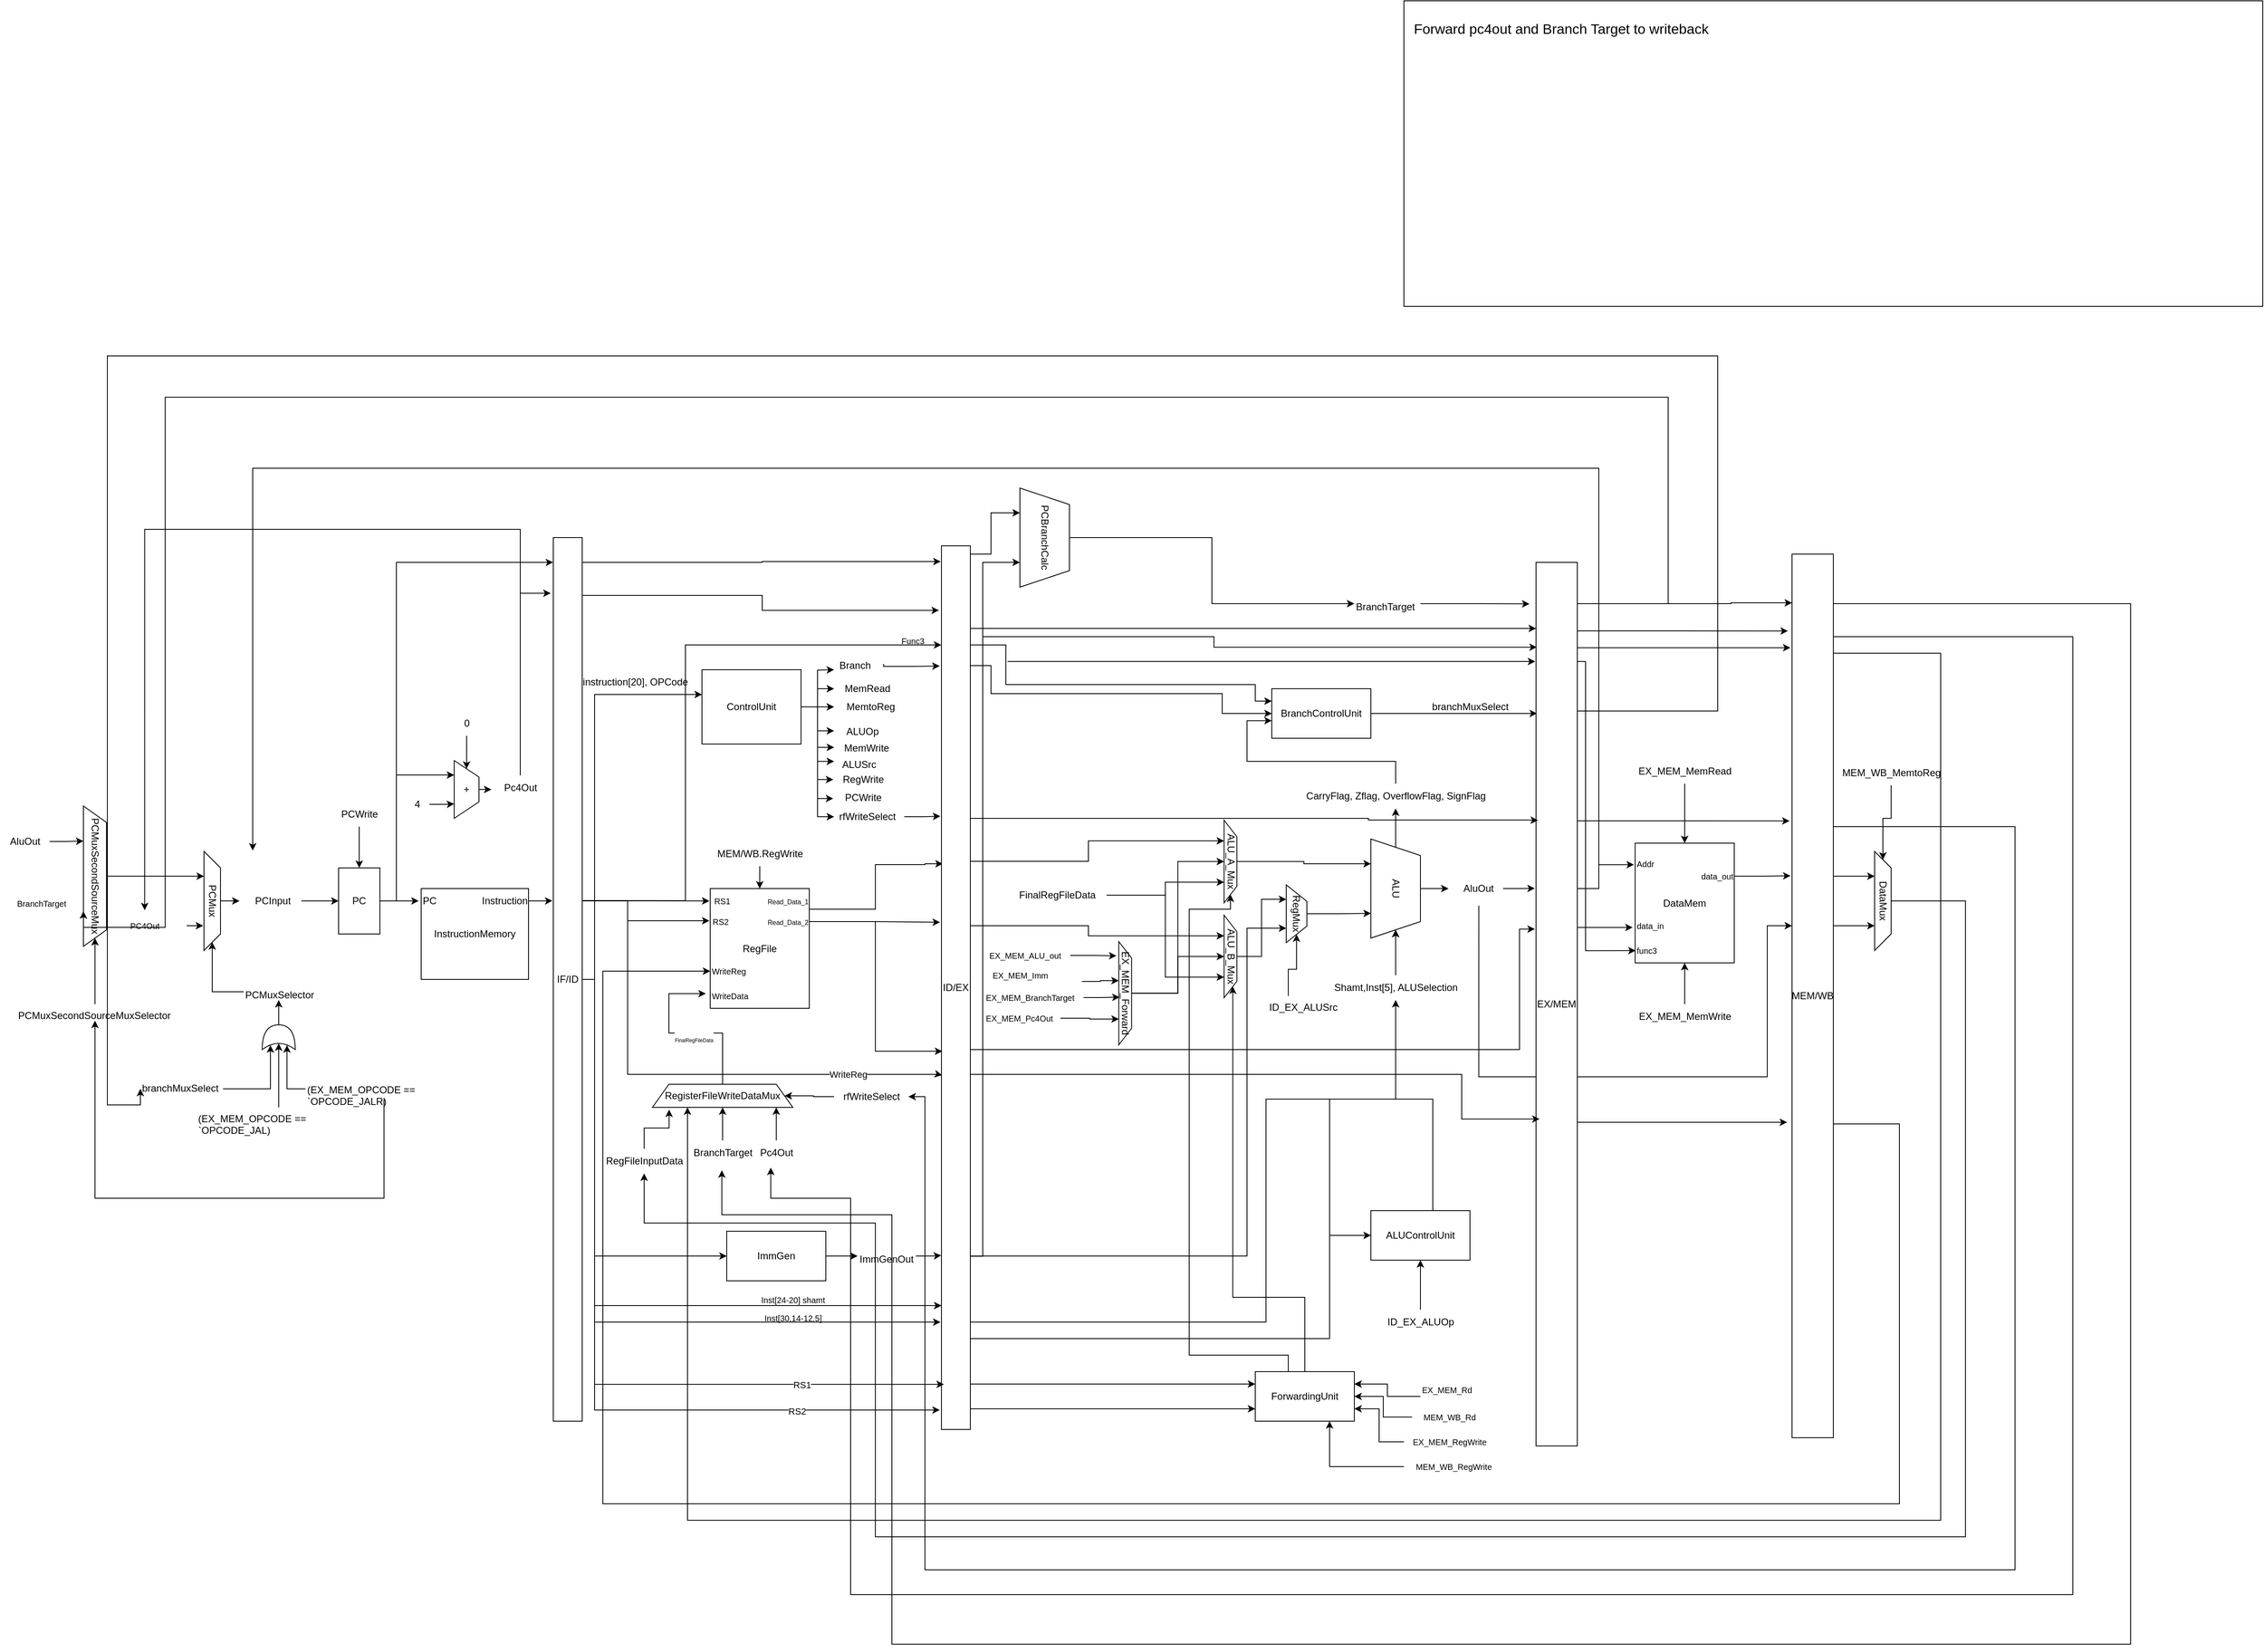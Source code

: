 <mxfile version="22.1.3" type="device">
  <diagram name="Page-1" id="2C8_HGF7oX_tT-ZGbaq5">
    <mxGraphModel dx="2284" dy="1890" grid="1" gridSize="10" guides="1" tooltips="1" connect="1" arrows="1" fold="1" page="1" pageScale="1" pageWidth="850" pageHeight="1100" math="0" shadow="0">
      <root>
        <mxCell id="0" />
        <mxCell id="1" parent="0" />
        <mxCell id="W6QJv-phxzr0F3JCB7R2-3" style="edgeStyle=orthogonalEdgeStyle;rounded=0;orthogonalLoop=1;jettySize=auto;html=1;exitX=1;exitY=0.5;exitDx=0;exitDy=0;entryX=-0.023;entryY=0.136;entryDx=0;entryDy=0;entryPerimeter=0;" parent="1" source="W6QJv-phxzr0F3JCB7R2-2" target="W6QJv-phxzr0F3JCB7R2-16" edge="1">
          <mxGeometry relative="1" as="geometry">
            <mxPoint x="-10" y="380" as="targetPoint" />
          </mxGeometry>
        </mxCell>
        <mxCell id="W6QJv-phxzr0F3JCB7R2-4" style="edgeStyle=orthogonalEdgeStyle;rounded=0;orthogonalLoop=1;jettySize=auto;html=1;exitX=1;exitY=0.5;exitDx=0;exitDy=0;entryX=0.25;entryY=1;entryDx=0;entryDy=0;" parent="1" source="W6QJv-phxzr0F3JCB7R2-2" target="W6QJv-phxzr0F3JCB7R2-5" edge="1">
          <mxGeometry relative="1" as="geometry">
            <mxPoint x="-70" y="290" as="targetPoint" />
            <Array as="points">
              <mxPoint x="-80" y="380" />
              <mxPoint x="-80" y="228" />
            </Array>
          </mxGeometry>
        </mxCell>
        <mxCell id="W6QJv-phxzr0F3JCB7R2-2" value="PC" style="rounded=0;whiteSpace=wrap;html=1;" parent="1" vertex="1">
          <mxGeometry x="-150" y="340" width="50" height="80" as="geometry" />
        </mxCell>
        <mxCell id="W6QJv-phxzr0F3JCB7R2-5" value="+" style="shape=trapezoid;perimeter=trapezoidPerimeter;whiteSpace=wrap;html=1;fixedSize=1;rotation=90;" parent="1" vertex="1">
          <mxGeometry x="-30" y="230" width="70" height="30" as="geometry" />
        </mxCell>
        <mxCell id="W6QJv-phxzr0F3JCB7R2-7" style="edgeStyle=orthogonalEdgeStyle;rounded=0;orthogonalLoop=1;jettySize=auto;html=1;entryX=0.75;entryY=1;entryDx=0;entryDy=0;" parent="1" source="W6QJv-phxzr0F3JCB7R2-6" target="W6QJv-phxzr0F3JCB7R2-5" edge="1">
          <mxGeometry relative="1" as="geometry" />
        </mxCell>
        <mxCell id="W6QJv-phxzr0F3JCB7R2-6" value="4" style="text;html=1;align=center;verticalAlign=middle;resizable=0;points=[];autosize=1;strokeColor=none;fillColor=none;" parent="1" vertex="1">
          <mxGeometry x="-70" y="248" width="30" height="30" as="geometry" />
        </mxCell>
        <mxCell id="W6QJv-phxzr0F3JCB7R2-9" style="edgeStyle=orthogonalEdgeStyle;rounded=0;orthogonalLoop=1;jettySize=auto;html=1;entryX=0.5;entryY=0;entryDx=0;entryDy=0;" parent="1" source="W6QJv-phxzr0F3JCB7R2-8" target="W6QJv-phxzr0F3JCB7R2-2" edge="1">
          <mxGeometry relative="1" as="geometry" />
        </mxCell>
        <mxCell id="W6QJv-phxzr0F3JCB7R2-8" value="PCWrite" style="text;html=1;align=center;verticalAlign=middle;resizable=0;points=[];autosize=1;strokeColor=none;fillColor=none;" parent="1" vertex="1">
          <mxGeometry x="-160" y="260" width="70" height="30" as="geometry" />
        </mxCell>
        <mxCell id="W6QJv-phxzr0F3JCB7R2-11" style="edgeStyle=orthogonalEdgeStyle;rounded=0;orthogonalLoop=1;jettySize=auto;html=1;entryX=0;entryY=0.5;entryDx=0;entryDy=0;" parent="1" source="W6QJv-phxzr0F3JCB7R2-10" target="W6QJv-phxzr0F3JCB7R2-2" edge="1">
          <mxGeometry relative="1" as="geometry" />
        </mxCell>
        <mxCell id="W6QJv-phxzr0F3JCB7R2-10" value="PCInput" style="text;html=1;align=center;verticalAlign=middle;resizable=0;points=[];autosize=1;strokeColor=none;fillColor=none;" parent="1" vertex="1">
          <mxGeometry x="-265" y="365" width="70" height="30" as="geometry" />
        </mxCell>
        <mxCell id="W6QJv-phxzr0F3JCB7R2-13" style="edgeStyle=orthogonalEdgeStyle;rounded=0;orthogonalLoop=1;jettySize=auto;html=1;" parent="1" source="W6QJv-phxzr0F3JCB7R2-12" target="W6QJv-phxzr0F3JCB7R2-5" edge="1">
          <mxGeometry relative="1" as="geometry" />
        </mxCell>
        <mxCell id="W6QJv-phxzr0F3JCB7R2-12" value="0" style="text;html=1;align=center;verticalAlign=middle;resizable=0;points=[];autosize=1;strokeColor=none;fillColor=none;" parent="1" vertex="1">
          <mxGeometry x="-10" y="150" width="30" height="30" as="geometry" />
        </mxCell>
        <mxCell id="W6QJv-phxzr0F3JCB7R2-14" value="Pc4Out" style="text;html=1;align=center;verticalAlign=middle;resizable=0;points=[];autosize=1;strokeColor=none;fillColor=none;" parent="1" vertex="1">
          <mxGeometry x="40" y="228" width="60" height="30" as="geometry" />
        </mxCell>
        <mxCell id="W6QJv-phxzr0F3JCB7R2-15" style="edgeStyle=orthogonalEdgeStyle;rounded=0;orthogonalLoop=1;jettySize=auto;html=1;exitX=0.5;exitY=0;exitDx=0;exitDy=0;entryX=-0.083;entryY=0.567;entryDx=0;entryDy=0;entryPerimeter=0;" parent="1" source="W6QJv-phxzr0F3JCB7R2-5" target="W6QJv-phxzr0F3JCB7R2-14" edge="1">
          <mxGeometry relative="1" as="geometry" />
        </mxCell>
        <mxCell id="W6QJv-phxzr0F3JCB7R2-24" style="edgeStyle=orthogonalEdgeStyle;rounded=0;orthogonalLoop=1;jettySize=auto;html=1;exitX=1;exitY=0.5;exitDx=0;exitDy=0;" parent="1" source="W6QJv-phxzr0F3JCB7R2-21" edge="1">
          <mxGeometry relative="1" as="geometry">
            <mxPoint x="450" y="100" as="targetPoint" />
          </mxGeometry>
        </mxCell>
        <mxCell id="W6QJv-phxzr0F3JCB7R2-36" style="edgeStyle=orthogonalEdgeStyle;rounded=0;orthogonalLoop=1;jettySize=auto;html=1;exitX=1;exitY=0.5;exitDx=0;exitDy=0;" parent="1" source="W6QJv-phxzr0F3JCB7R2-21" target="W6QJv-phxzr0F3JCB7R2-26" edge="1">
          <mxGeometry relative="1" as="geometry" />
        </mxCell>
        <mxCell id="W6QJv-phxzr0F3JCB7R2-21" value="ControlUnit" style="rounded=0;whiteSpace=wrap;html=1;" parent="1" vertex="1">
          <mxGeometry x="290" y="100" width="120" height="90" as="geometry" />
        </mxCell>
        <mxCell id="W6QJv-phxzr0F3JCB7R2-23" value="instruction[20], OPCode" style="text;html=1;align=center;verticalAlign=middle;resizable=0;points=[];autosize=1;strokeColor=none;fillColor=none;" parent="1" vertex="1">
          <mxGeometry x="134" y="100" width="150" height="30" as="geometry" />
        </mxCell>
        <mxCell id="8ygQB4Aec48DxwsfryoU-63" style="edgeStyle=orthogonalEdgeStyle;rounded=0;orthogonalLoop=1;jettySize=auto;html=1;entryX=0;entryY=0.5;entryDx=0;entryDy=0;exitX=0.997;exitY=0.111;exitDx=0;exitDy=0;exitPerimeter=0;" parent="1" source="8ygQB4Aec48DxwsfryoU-112" target="8ygQB4Aec48DxwsfryoU-62" edge="1">
          <mxGeometry relative="1" as="geometry">
            <Array as="points">
              <mxPoint x="615" y="95" />
              <mxPoint x="640" y="95" />
              <mxPoint x="640" y="129" />
              <mxPoint x="920" y="129" />
              <mxPoint x="920" y="153" />
            </Array>
            <mxPoint x="697.36" y="129.34" as="targetPoint" />
          </mxGeometry>
        </mxCell>
        <mxCell id="W6QJv-phxzr0F3JCB7R2-25" value="Branch" style="text;html=1;align=center;verticalAlign=middle;resizable=0;points=[];autosize=1;strokeColor=none;fillColor=none;labelBorderColor=none;" parent="1" vertex="1">
          <mxGeometry x="445" y="80" width="60" height="30" as="geometry" />
        </mxCell>
        <mxCell id="W6QJv-phxzr0F3JCB7R2-26" value="MemRead" style="text;html=1;align=center;verticalAlign=middle;resizable=0;points=[];autosize=1;strokeColor=none;fillColor=none;" parent="1" vertex="1">
          <mxGeometry x="450" y="108" width="80" height="30" as="geometry" />
        </mxCell>
        <mxCell id="W6QJv-phxzr0F3JCB7R2-27" value="MemtoReg" style="text;html=1;align=center;verticalAlign=middle;resizable=0;points=[];autosize=1;strokeColor=none;fillColor=none;" parent="1" vertex="1">
          <mxGeometry x="454" y="130" width="80" height="30" as="geometry" />
        </mxCell>
        <mxCell id="W6QJv-phxzr0F3JCB7R2-28" value="ALUOp" style="text;html=1;align=center;verticalAlign=middle;resizable=0;points=[];autosize=1;strokeColor=none;fillColor=none;" parent="1" vertex="1">
          <mxGeometry x="454" y="160" width="60" height="30" as="geometry" />
        </mxCell>
        <mxCell id="W6QJv-phxzr0F3JCB7R2-29" value="MemWrite" style="text;html=1;align=center;verticalAlign=middle;resizable=0;points=[];autosize=1;strokeColor=none;fillColor=none;" parent="1" vertex="1">
          <mxGeometry x="449" y="180" width="80" height="30" as="geometry" />
        </mxCell>
        <mxCell id="W6QJv-phxzr0F3JCB7R2-30" value="ALUSrc" style="text;html=1;align=center;verticalAlign=middle;resizable=0;points=[];autosize=1;strokeColor=none;fillColor=none;" parent="1" vertex="1">
          <mxGeometry x="450" y="200" width="60" height="30" as="geometry" />
        </mxCell>
        <mxCell id="W6QJv-phxzr0F3JCB7R2-32" value="RegWrite" style="text;html=1;align=center;verticalAlign=middle;resizable=0;points=[];autosize=1;strokeColor=none;fillColor=none;" parent="1" vertex="1">
          <mxGeometry x="450" y="218" width="70" height="30" as="geometry" />
        </mxCell>
        <mxCell id="W6QJv-phxzr0F3JCB7R2-33" value="PCWrite" style="text;html=1;align=center;verticalAlign=middle;resizable=0;points=[];autosize=1;strokeColor=none;fillColor=none;" parent="1" vertex="1">
          <mxGeometry x="450" y="240" width="70" height="30" as="geometry" />
        </mxCell>
        <mxCell id="W6QJv-phxzr0F3JCB7R2-34" value="rfWriteSelect" style="text;html=1;align=center;verticalAlign=middle;resizable=0;points=[];autosize=1;strokeColor=none;fillColor=none;" parent="1" vertex="1">
          <mxGeometry x="445" y="263" width="90" height="30" as="geometry" />
        </mxCell>
        <mxCell id="W6QJv-phxzr0F3JCB7R2-37" style="edgeStyle=orthogonalEdgeStyle;rounded=0;orthogonalLoop=1;jettySize=auto;html=1;exitX=1;exitY=0.5;exitDx=0;exitDy=0;entryX=-0.05;entryY=0.567;entryDx=0;entryDy=0;entryPerimeter=0;" parent="1" source="W6QJv-phxzr0F3JCB7R2-21" edge="1">
          <mxGeometry relative="1" as="geometry">
            <mxPoint x="450.0" y="145.01" as="targetPoint" />
          </mxGeometry>
        </mxCell>
        <mxCell id="W6QJv-phxzr0F3JCB7R2-38" style="edgeStyle=orthogonalEdgeStyle;rounded=0;orthogonalLoop=1;jettySize=auto;html=1;exitX=1;exitY=0.5;exitDx=0;exitDy=0;entryX=-0.067;entryY=0.467;entryDx=0;entryDy=0;entryPerimeter=0;" parent="1" source="W6QJv-phxzr0F3JCB7R2-21" target="W6QJv-phxzr0F3JCB7R2-28" edge="1">
          <mxGeometry relative="1" as="geometry">
            <Array as="points">
              <mxPoint x="430" y="145" />
              <mxPoint x="430" y="174" />
            </Array>
          </mxGeometry>
        </mxCell>
        <mxCell id="W6QJv-phxzr0F3JCB7R2-39" style="edgeStyle=orthogonalEdgeStyle;rounded=0;orthogonalLoop=1;jettySize=auto;html=1;exitX=1;exitY=0.5;exitDx=0;exitDy=0;entryX=0.013;entryY=0.467;entryDx=0;entryDy=0;entryPerimeter=0;" parent="1" source="W6QJv-phxzr0F3JCB7R2-21" target="W6QJv-phxzr0F3JCB7R2-29" edge="1">
          <mxGeometry relative="1" as="geometry" />
        </mxCell>
        <mxCell id="W6QJv-phxzr0F3JCB7R2-40" style="edgeStyle=orthogonalEdgeStyle;rounded=0;orthogonalLoop=1;jettySize=auto;html=1;exitX=1;exitY=0.5;exitDx=0;exitDy=0;entryX=0;entryY=0.367;entryDx=0;entryDy=0;entryPerimeter=0;" parent="1" source="W6QJv-phxzr0F3JCB7R2-21" target="W6QJv-phxzr0F3JCB7R2-30" edge="1">
          <mxGeometry relative="1" as="geometry" />
        </mxCell>
        <mxCell id="W6QJv-phxzr0F3JCB7R2-41" style="edgeStyle=orthogonalEdgeStyle;rounded=0;orthogonalLoop=1;jettySize=auto;html=1;exitX=1;exitY=0.5;exitDx=0;exitDy=0;entryX=-0.014;entryY=0.5;entryDx=0;entryDy=0;entryPerimeter=0;" parent="1" source="W6QJv-phxzr0F3JCB7R2-21" target="W6QJv-phxzr0F3JCB7R2-32" edge="1">
          <mxGeometry relative="1" as="geometry">
            <Array as="points">
              <mxPoint x="430" y="145" />
              <mxPoint x="430" y="233" />
            </Array>
          </mxGeometry>
        </mxCell>
        <mxCell id="W6QJv-phxzr0F3JCB7R2-42" style="edgeStyle=orthogonalEdgeStyle;rounded=0;orthogonalLoop=1;jettySize=auto;html=1;exitX=1;exitY=0.5;exitDx=0;exitDy=0;entryX=-0.014;entryY=0.533;entryDx=0;entryDy=0;entryPerimeter=0;" parent="1" source="W6QJv-phxzr0F3JCB7R2-21" target="W6QJv-phxzr0F3JCB7R2-33" edge="1">
          <mxGeometry relative="1" as="geometry">
            <Array as="points">
              <mxPoint x="430" y="145" />
              <mxPoint x="430" y="256" />
            </Array>
          </mxGeometry>
        </mxCell>
        <mxCell id="W6QJv-phxzr0F3JCB7R2-43" style="edgeStyle=orthogonalEdgeStyle;rounded=0;orthogonalLoop=1;jettySize=auto;html=1;exitX=1;exitY=0.5;exitDx=0;exitDy=0;entryX=0;entryY=0.6;entryDx=0;entryDy=0;entryPerimeter=0;" parent="1" source="W6QJv-phxzr0F3JCB7R2-21" edge="1">
          <mxGeometry relative="1" as="geometry">
            <Array as="points">
              <mxPoint x="430" y="145" />
              <mxPoint x="430" y="278" />
            </Array>
            <mxPoint x="450" y="278" as="targetPoint" />
          </mxGeometry>
        </mxCell>
        <mxCell id="W6QJv-phxzr0F3JCB7R2-50" style="edgeStyle=orthogonalEdgeStyle;rounded=0;orthogonalLoop=1;jettySize=auto;html=1;entryX=-0.1;entryY=0.5;entryDx=0;entryDy=0;entryPerimeter=0;exitX=0.965;exitY=0.411;exitDx=0;exitDy=0;exitPerimeter=0;" parent="1" source="8ygQB4Aec48DxwsfryoU-107" target="W6QJv-phxzr0F3JCB7R2-51" edge="1">
          <mxGeometry relative="1" as="geometry">
            <mxPoint x="200" y="380" as="targetPoint" />
          </mxGeometry>
        </mxCell>
        <mxCell id="W6QJv-phxzr0F3JCB7R2-60" style="edgeStyle=orthogonalEdgeStyle;rounded=0;orthogonalLoop=1;jettySize=auto;html=1;entryX=0.5;entryY=0;entryDx=0;entryDy=0;" parent="1" source="W6QJv-phxzr0F3JCB7R2-57" target="W6QJv-phxzr0F3JCB7R2-44" edge="1">
          <mxGeometry relative="1" as="geometry" />
        </mxCell>
        <mxCell id="W6QJv-phxzr0F3JCB7R2-57" value="MEM/WB.RegWrite" style="text;html=1;align=center;verticalAlign=middle;resizable=0;points=[];autosize=1;strokeColor=none;fillColor=none;" parent="1" vertex="1">
          <mxGeometry x="295" y="308" width="130" height="30" as="geometry" />
        </mxCell>
        <mxCell id="W6QJv-phxzr0F3JCB7R2-61" style="edgeStyle=orthogonalEdgeStyle;rounded=0;orthogonalLoop=1;jettySize=auto;html=1;entryX=-0.05;entryY=0.467;entryDx=0;entryDy=0;entryPerimeter=0;exitX=1.025;exitY=0.411;exitDx=0;exitDy=0;exitPerimeter=0;" parent="1" source="8ygQB4Aec48DxwsfryoU-107" target="W6QJv-phxzr0F3JCB7R2-52" edge="1">
          <mxGeometry relative="1" as="geometry">
            <Array as="points">
              <mxPoint x="200" y="380" />
              <mxPoint x="200" y="404" />
            </Array>
          </mxGeometry>
        </mxCell>
        <mxCell id="W6QJv-phxzr0F3JCB7R2-62" style="edgeStyle=orthogonalEdgeStyle;rounded=0;orthogonalLoop=1;jettySize=auto;html=1;entryX=0.023;entryY=0.599;entryDx=0;entryDy=0;entryPerimeter=0;exitX=1.025;exitY=0.411;exitDx=0;exitDy=0;exitPerimeter=0;" parent="1" source="8ygQB4Aec48DxwsfryoU-107" target="8ygQB4Aec48DxwsfryoU-112" edge="1">
          <mxGeometry relative="1" as="geometry">
            <Array as="points">
              <mxPoint x="200" y="380" />
              <mxPoint x="200" y="590" />
              <mxPoint x="576" y="590" />
            </Array>
          </mxGeometry>
        </mxCell>
        <mxCell id="3jZn5Zg_tnQbeG6hsn1J-59" value="WriteReg" style="edgeLabel;html=1;align=center;verticalAlign=middle;resizable=0;points=[];" vertex="1" connectable="0" parent="W6QJv-phxzr0F3JCB7R2-62">
          <mxGeometry x="0.647" relative="1" as="geometry">
            <mxPoint as="offset" />
          </mxGeometry>
        </mxCell>
        <mxCell id="W6QJv-phxzr0F3JCB7R2-64" value="" style="group" parent="1" vertex="1" connectable="0">
          <mxGeometry x="300" y="365" width="120" height="145" as="geometry" />
        </mxCell>
        <mxCell id="W6QJv-phxzr0F3JCB7R2-44" value="RegFile" style="rounded=0;whiteSpace=wrap;html=1;" parent="W6QJv-phxzr0F3JCB7R2-64" vertex="1">
          <mxGeometry width="120" height="145" as="geometry" />
        </mxCell>
        <mxCell id="W6QJv-phxzr0F3JCB7R2-51" value="&lt;font style=&quot;font-size: 10px;&quot;&gt;RS1&lt;/font&gt;" style="text;html=1;align=left;verticalAlign=middle;resizable=0;points=[];autosize=1;strokeColor=none;fillColor=none;" parent="W6QJv-phxzr0F3JCB7R2-64" vertex="1">
          <mxGeometry x="3" width="40" height="30" as="geometry" />
        </mxCell>
        <mxCell id="W6QJv-phxzr0F3JCB7R2-52" value="&lt;font style=&quot;font-size: 10px;&quot;&gt;RS2&lt;br&gt;&lt;/font&gt;" style="text;html=1;align=left;verticalAlign=middle;resizable=0;points=[];autosize=1;strokeColor=none;fillColor=none;" parent="W6QJv-phxzr0F3JCB7R2-64" vertex="1">
          <mxGeometry x="1" y="25" width="40" height="30" as="geometry" />
        </mxCell>
        <mxCell id="W6QJv-phxzr0F3JCB7R2-53" value="&lt;font size=&quot;1&quot;&gt;WriteData&lt;/font&gt;" style="text;html=1;align=left;verticalAlign=middle;resizable=0;points=[];autosize=1;strokeColor=none;fillColor=none;" parent="W6QJv-phxzr0F3JCB7R2-64" vertex="1">
          <mxGeometry y="115" width="70" height="30" as="geometry" />
        </mxCell>
        <mxCell id="W6QJv-phxzr0F3JCB7R2-54" value="&lt;font style=&quot;font-size: 10px;&quot;&gt;WriteReg&lt;/font&gt;" style="text;html=1;align=left;verticalAlign=middle;resizable=0;points=[];autosize=1;strokeColor=none;fillColor=none;" parent="W6QJv-phxzr0F3JCB7R2-64" vertex="1">
          <mxGeometry y="85" width="70" height="30" as="geometry" />
        </mxCell>
        <mxCell id="W6QJv-phxzr0F3JCB7R2-55" value="&lt;font style=&quot;font-size: 8px;&quot;&gt;Read_Data_1&lt;/font&gt;" style="text;html=1;align=right;verticalAlign=middle;resizable=0;points=[];autosize=1;strokeColor=none;fillColor=none;" parent="W6QJv-phxzr0F3JCB7R2-64" vertex="1">
          <mxGeometry x="50" width="70" height="30" as="geometry" />
        </mxCell>
        <mxCell id="W6QJv-phxzr0F3JCB7R2-56" value="&lt;font style=&quot;font-size: 8px;&quot;&gt;Read_Data_2&lt;/font&gt;" style="text;html=1;align=right;verticalAlign=middle;resizable=0;points=[];autosize=1;strokeColor=none;fillColor=none;" parent="W6QJv-phxzr0F3JCB7R2-64" vertex="1">
          <mxGeometry x="50" y="25" width="70" height="30" as="geometry" />
        </mxCell>
        <mxCell id="W6QJv-phxzr0F3JCB7R2-65" value="" style="group" parent="1" vertex="1" connectable="0">
          <mxGeometry x="-50" y="365" width="130" height="110" as="geometry" />
        </mxCell>
        <mxCell id="W6QJv-phxzr0F3JCB7R2-16" value="InstructionMemory" style="rounded=0;whiteSpace=wrap;html=1;" parent="W6QJv-phxzr0F3JCB7R2-65" vertex="1">
          <mxGeometry width="130" height="110" as="geometry" />
        </mxCell>
        <mxCell id="W6QJv-phxzr0F3JCB7R2-46" value="PC" style="text;html=1;align=left;verticalAlign=middle;resizable=0;points=[];autosize=1;strokeColor=none;fillColor=none;" parent="W6QJv-phxzr0F3JCB7R2-65" vertex="1">
          <mxGeometry width="40" height="30" as="geometry" />
        </mxCell>
        <mxCell id="W6QJv-phxzr0F3JCB7R2-47" value="Instruction" style="text;html=1;align=right;verticalAlign=middle;resizable=0;points=[];autosize=1;strokeColor=none;fillColor=none;" parent="W6QJv-phxzr0F3JCB7R2-65" vertex="1">
          <mxGeometry x="50" width="80" height="30" as="geometry" />
        </mxCell>
        <mxCell id="8ygQB4Aec48DxwsfryoU-5" style="edgeStyle=orthogonalEdgeStyle;rounded=0;orthogonalLoop=1;jettySize=auto;html=1;entryX=0;entryY=0.5;entryDx=0;entryDy=0;" parent="1" source="8ygQB4Aec48DxwsfryoU-3" target="8ygQB4Aec48DxwsfryoU-6" edge="1">
          <mxGeometry relative="1" as="geometry">
            <mxPoint x="469" y="810" as="targetPoint" />
          </mxGeometry>
        </mxCell>
        <mxCell id="8ygQB4Aec48DxwsfryoU-3" value="ImmGen" style="rounded=0;whiteSpace=wrap;html=1;" parent="1" vertex="1">
          <mxGeometry x="320" y="780" width="120" height="60" as="geometry" />
        </mxCell>
        <mxCell id="8ygQB4Aec48DxwsfryoU-4" style="edgeStyle=orthogonalEdgeStyle;rounded=0;orthogonalLoop=1;jettySize=auto;html=1;entryX=0;entryY=0.5;entryDx=0;entryDy=0;" parent="1" target="8ygQB4Aec48DxwsfryoU-3" edge="1">
          <mxGeometry relative="1" as="geometry">
            <mxPoint x="150" y="380" as="sourcePoint" />
            <Array as="points">
              <mxPoint x="146" y="380" />
              <mxPoint x="160" y="380" />
              <mxPoint x="160" y="810" />
            </Array>
          </mxGeometry>
        </mxCell>
        <mxCell id="8ygQB4Aec48DxwsfryoU-16" style="edgeStyle=orthogonalEdgeStyle;rounded=0;orthogonalLoop=1;jettySize=auto;html=1;entryX=0.75;entryY=1;entryDx=0;entryDy=0;exitX=0.999;exitY=0.804;exitDx=0;exitDy=0;exitPerimeter=0;" parent="1" source="8ygQB4Aec48DxwsfryoU-112" target="8ygQB4Aec48DxwsfryoU-14" edge="1">
          <mxGeometry relative="1" as="geometry">
            <Array as="points">
              <mxPoint x="630" y="810" />
              <mxPoint x="630" y="-30" />
            </Array>
          </mxGeometry>
        </mxCell>
        <mxCell id="8ygQB4Aec48DxwsfryoU-6" value="ImmGenOut" style="text;whiteSpace=wrap;" parent="1" vertex="1">
          <mxGeometry x="478.5" y="800" width="70.5" height="20" as="geometry" />
        </mxCell>
        <mxCell id="8ygQB4Aec48DxwsfryoU-12" style="edgeStyle=orthogonalEdgeStyle;rounded=0;orthogonalLoop=1;jettySize=auto;html=1;exitX=1;exitY=0.5;exitDx=0;exitDy=0;" parent="1" source="8ygQB4Aec48DxwsfryoU-7" target="8ygQB4Aec48DxwsfryoU-56" edge="1">
          <mxGeometry relative="1" as="geometry">
            <mxPoint x="1235.0" y="770" as="targetPoint" />
            <Array as="points">
              <mxPoint x="1175" y="770" />
              <mxPoint x="1175" y="620" />
              <mxPoint x="1130" y="620" />
            </Array>
          </mxGeometry>
        </mxCell>
        <mxCell id="8ygQB4Aec48DxwsfryoU-7" value="ALUControlUnit" style="rounded=0;whiteSpace=wrap;html=1;" parent="1" vertex="1">
          <mxGeometry x="1100" y="755" width="120" height="60" as="geometry" />
        </mxCell>
        <mxCell id="8ygQB4Aec48DxwsfryoU-8" style="edgeStyle=orthogonalEdgeStyle;rounded=0;orthogonalLoop=1;jettySize=auto;html=1;exitX=1.004;exitY=0.411;exitDx=0;exitDy=0;exitPerimeter=0;entryX=-0.034;entryY=0.879;entryDx=0;entryDy=0;entryPerimeter=0;" parent="1" source="8ygQB4Aec48DxwsfryoU-107" target="8ygQB4Aec48DxwsfryoU-112" edge="1">
          <mxGeometry relative="1" as="geometry">
            <Array as="points">
              <mxPoint x="160" y="380" />
              <mxPoint x="160" y="890" />
              <mxPoint x="579" y="890" />
            </Array>
            <mxPoint x="720" y="750" as="targetPoint" />
          </mxGeometry>
        </mxCell>
        <mxCell id="Q0VjhepSiJz43e8Nqczu-21" style="edgeStyle=orthogonalEdgeStyle;rounded=0;orthogonalLoop=1;jettySize=auto;html=1;entryX=0.5;entryY=1;entryDx=0;entryDy=0;" parent="1" source="8ygQB4Aec48DxwsfryoU-9" target="8ygQB4Aec48DxwsfryoU-7" edge="1">
          <mxGeometry relative="1" as="geometry" />
        </mxCell>
        <mxCell id="8ygQB4Aec48DxwsfryoU-9" value="ID_EX_ALUOp" style="text;html=1;align=center;verticalAlign=middle;resizable=0;points=[];autosize=1;strokeColor=none;fillColor=none;" parent="1" vertex="1">
          <mxGeometry x="1110" y="875" width="100" height="30" as="geometry" />
        </mxCell>
        <mxCell id="8ygQB4Aec48DxwsfryoU-18" style="edgeStyle=orthogonalEdgeStyle;rounded=0;orthogonalLoop=1;jettySize=auto;html=1;entryX=0;entryY=0.5;entryDx=0;entryDy=0;" parent="1" source="8ygQB4Aec48DxwsfryoU-14" target="8ygQB4Aec48DxwsfryoU-17" edge="1">
          <mxGeometry relative="1" as="geometry" />
        </mxCell>
        <mxCell id="8ygQB4Aec48DxwsfryoU-110" style="edgeStyle=orthogonalEdgeStyle;rounded=0;orthogonalLoop=1;jettySize=auto;html=1;exitX=-0.074;exitY=0.019;exitDx=0;exitDy=0;startArrow=classic;startFill=1;endArrow=none;endFill=0;entryX=1.003;entryY=0.029;entryDx=0;entryDy=0;entryPerimeter=0;exitPerimeter=0;" parent="1" edge="1">
          <mxGeometry relative="1" as="geometry">
            <mxPoint x="144.105" y="-29.97" as="targetPoint" />
            <mxPoint x="579.0" y="-30.97" as="sourcePoint" />
            <Array as="points">
              <mxPoint x="363" y="-30" />
            </Array>
          </mxGeometry>
        </mxCell>
        <mxCell id="8ygQB4Aec48DxwsfryoU-14" value="PCBranchCalc" style="shape=trapezoid;perimeter=trapezoidPerimeter;whiteSpace=wrap;html=1;fixedSize=1;rotation=90;" parent="1" vertex="1">
          <mxGeometry x="645" y="-90" width="120" height="60" as="geometry" />
        </mxCell>
        <mxCell id="8ygQB4Aec48DxwsfryoU-17" value="BranchTarget" style="text;whiteSpace=wrap;" parent="1" vertex="1">
          <mxGeometry x="1080" y="10" width="80" height="20" as="geometry" />
        </mxCell>
        <mxCell id="8ygQB4Aec48DxwsfryoU-105" style="edgeStyle=orthogonalEdgeStyle;rounded=0;orthogonalLoop=1;jettySize=auto;html=1;entryX=1;entryY=0.5;entryDx=0;entryDy=0;" parent="1" source="8ygQB4Aec48DxwsfryoU-19" target="8ygQB4Aec48DxwsfryoU-40" edge="1">
          <mxGeometry relative="1" as="geometry" />
        </mxCell>
        <mxCell id="8ygQB4Aec48DxwsfryoU-19" value="PCMuxSelector" style="text;whiteSpace=wrap;" parent="1" vertex="1">
          <mxGeometry x="-265" y="480" width="85" height="20" as="geometry" />
        </mxCell>
        <mxCell id="8ygQB4Aec48DxwsfryoU-21" style="edgeStyle=orthogonalEdgeStyle;rounded=0;orthogonalLoop=1;jettySize=auto;html=1;entryX=0.5;entryY=1;entryDx=0;entryDy=0;" parent="1" source="8ygQB4Aec48DxwsfryoU-20" target="8ygQB4Aec48DxwsfryoU-19" edge="1">
          <mxGeometry relative="1" as="geometry" />
        </mxCell>
        <mxCell id="8ygQB4Aec48DxwsfryoU-20" value="" style="shape=xor;whiteSpace=wrap;html=1;rotation=-90;" parent="1" vertex="1">
          <mxGeometry x="-237.5" y="525" width="30" height="40" as="geometry" />
        </mxCell>
        <mxCell id="8ygQB4Aec48DxwsfryoU-22" value="branchMuxSelect" style="text;whiteSpace=wrap;" parent="1" vertex="1">
          <mxGeometry x="-390" y="592.5" width="100" height="30" as="geometry" />
        </mxCell>
        <mxCell id="8ygQB4Aec48DxwsfryoU-24" value="(EX_MEM_OPCODE == `OPCODE_JAL)" style="text;whiteSpace=wrap;" parent="1" vertex="1">
          <mxGeometry x="-322.5" y="630" width="200" height="40" as="geometry" />
        </mxCell>
        <mxCell id="8ygQB4Aec48DxwsfryoU-26" style="edgeStyle=orthogonalEdgeStyle;rounded=0;orthogonalLoop=1;jettySize=auto;html=1;entryX=0.25;entryY=0.5;entryDx=0;entryDy=0;entryPerimeter=0;" parent="1" source="8ygQB4Aec48DxwsfryoU-24" target="8ygQB4Aec48DxwsfryoU-20" edge="1">
          <mxGeometry relative="1" as="geometry" />
        </mxCell>
        <mxCell id="8ygQB4Aec48DxwsfryoU-36" style="edgeStyle=orthogonalEdgeStyle;rounded=0;orthogonalLoop=1;jettySize=auto;html=1;entryX=0.5;entryY=1;entryDx=0;entryDy=0;" parent="1" source="8ygQB4Aec48DxwsfryoU-27" target="8ygQB4Aec48DxwsfryoU-31" edge="1">
          <mxGeometry relative="1" as="geometry">
            <Array as="points">
              <mxPoint x="-95" y="740" />
              <mxPoint x="-445" y="740" />
            </Array>
          </mxGeometry>
        </mxCell>
        <mxCell id="8ygQB4Aec48DxwsfryoU-27" value="(EX_MEM_OPCODE == `OPCODE_JALR)" style="text;whiteSpace=wrap;" parent="1" vertex="1">
          <mxGeometry x="-190" y="595" width="190" height="25" as="geometry" />
        </mxCell>
        <mxCell id="8ygQB4Aec48DxwsfryoU-30" style="edgeStyle=orthogonalEdgeStyle;rounded=0;orthogonalLoop=1;jettySize=auto;html=1;entryX=0.175;entryY=0.75;entryDx=0;entryDy=0;entryPerimeter=0;" parent="1" source="8ygQB4Aec48DxwsfryoU-27" target="8ygQB4Aec48DxwsfryoU-20" edge="1">
          <mxGeometry relative="1" as="geometry" />
        </mxCell>
        <mxCell id="8ygQB4Aec48DxwsfryoU-35" style="edgeStyle=orthogonalEdgeStyle;rounded=0;orthogonalLoop=1;jettySize=auto;html=1;entryX=1;entryY=0.5;entryDx=0;entryDy=0;" parent="1" source="8ygQB4Aec48DxwsfryoU-31" target="8ygQB4Aec48DxwsfryoU-34" edge="1">
          <mxGeometry relative="1" as="geometry" />
        </mxCell>
        <mxCell id="8ygQB4Aec48DxwsfryoU-31" value="PCMuxSecondSourceMuxSelector" style="text;whiteSpace=wrap;" parent="1" vertex="1">
          <mxGeometry x="-540" y="505" width="190" height="20" as="geometry" />
        </mxCell>
        <mxCell id="8ygQB4Aec48DxwsfryoU-33" style="edgeStyle=orthogonalEdgeStyle;rounded=0;orthogonalLoop=1;jettySize=auto;html=1;entryX=0.175;entryY=0.25;entryDx=0;entryDy=0;entryPerimeter=0;" parent="1" source="8ygQB4Aec48DxwsfryoU-22" target="8ygQB4Aec48DxwsfryoU-20" edge="1">
          <mxGeometry relative="1" as="geometry" />
        </mxCell>
        <mxCell id="8ygQB4Aec48DxwsfryoU-42" style="edgeStyle=orthogonalEdgeStyle;rounded=0;orthogonalLoop=1;jettySize=auto;html=1;exitX=0.5;exitY=0;exitDx=0;exitDy=0;entryX=0.25;entryY=1;entryDx=0;entryDy=0;" parent="1" source="8ygQB4Aec48DxwsfryoU-34" target="8ygQB4Aec48DxwsfryoU-40" edge="1">
          <mxGeometry relative="1" as="geometry" />
        </mxCell>
        <mxCell id="8ygQB4Aec48DxwsfryoU-34" value="PCMuxSecondSourceMux" style="shape=trapezoid;perimeter=trapezoidPerimeter;whiteSpace=wrap;html=1;fixedSize=1;rotation=90;" parent="1" vertex="1">
          <mxGeometry x="-530" y="336" width="170" height="28" as="geometry" />
        </mxCell>
        <mxCell id="8ygQB4Aec48DxwsfryoU-39" style="edgeStyle=orthogonalEdgeStyle;rounded=0;orthogonalLoop=1;jettySize=auto;html=1;entryX=0.25;entryY=1;entryDx=0;entryDy=0;" parent="1" source="8ygQB4Aec48DxwsfryoU-37" target="8ygQB4Aec48DxwsfryoU-34" edge="1">
          <mxGeometry relative="1" as="geometry" />
        </mxCell>
        <mxCell id="Q0VjhepSiJz43e8Nqczu-38" style="edgeStyle=orthogonalEdgeStyle;rounded=0;orthogonalLoop=1;jettySize=auto;html=1;endArrow=none;endFill=0;startArrow=classic;startFill=1;" parent="1" edge="1">
          <mxGeometry relative="1" as="geometry">
            <mxPoint x="1376" y="336" as="targetPoint" />
            <mxPoint x="-253.993" y="319" as="sourcePoint" />
            <Array as="points">
              <mxPoint x="-254" y="-144" />
              <mxPoint x="1376" y="-144" />
            </Array>
          </mxGeometry>
        </mxCell>
        <mxCell id="8ygQB4Aec48DxwsfryoU-37" value="AluOut" style="text;html=1;align=center;verticalAlign=middle;resizable=0;points=[];autosize=1;strokeColor=none;fillColor=none;" parent="1" vertex="1">
          <mxGeometry x="-560" y="293" width="60" height="30" as="geometry" />
        </mxCell>
        <mxCell id="8ygQB4Aec48DxwsfryoU-40" value="PCMux" style="shape=trapezoid;perimeter=trapezoidPerimeter;whiteSpace=wrap;html=1;fixedSize=1;rotation=90;" parent="1" vertex="1">
          <mxGeometry x="-363" y="370" width="120" height="20" as="geometry" />
        </mxCell>
        <mxCell id="8ygQB4Aec48DxwsfryoU-41" style="edgeStyle=orthogonalEdgeStyle;rounded=0;orthogonalLoop=1;jettySize=auto;html=1;exitX=0.5;exitY=0;exitDx=0;exitDy=0;entryX=-0.071;entryY=0.5;entryDx=0;entryDy=0;entryPerimeter=0;" parent="1" source="8ygQB4Aec48DxwsfryoU-40" target="W6QJv-phxzr0F3JCB7R2-10" edge="1">
          <mxGeometry relative="1" as="geometry" />
        </mxCell>
        <mxCell id="8ygQB4Aec48DxwsfryoU-52" style="edgeStyle=orthogonalEdgeStyle;rounded=0;orthogonalLoop=1;jettySize=auto;html=1;entryX=0.75;entryY=1;entryDx=0;entryDy=0;" parent="1" source="8ygQB4Aec48DxwsfryoU-45" target="8ygQB4Aec48DxwsfryoU-51" edge="1">
          <mxGeometry relative="1" as="geometry" />
        </mxCell>
        <mxCell id="8ygQB4Aec48DxwsfryoU-45" value="RegMux" style="shape=trapezoid;perimeter=trapezoidPerimeter;whiteSpace=wrap;html=1;fixedSize=1;rotation=90;" parent="1" vertex="1">
          <mxGeometry x="975" y="383" width="70" height="25" as="geometry" />
        </mxCell>
        <mxCell id="8ygQB4Aec48DxwsfryoU-48" style="edgeStyle=orthogonalEdgeStyle;rounded=0;orthogonalLoop=1;jettySize=auto;html=1;entryX=-0.049;entryY=0.426;entryDx=0;entryDy=0;entryPerimeter=0;" parent="1" source="W6QJv-phxzr0F3JCB7R2-56" target="8ygQB4Aec48DxwsfryoU-112" edge="1">
          <mxGeometry relative="1" as="geometry" />
        </mxCell>
        <mxCell id="8ygQB4Aec48DxwsfryoU-50" style="edgeStyle=orthogonalEdgeStyle;rounded=0;orthogonalLoop=1;jettySize=auto;html=1;entryX=1;entryY=0.5;entryDx=0;entryDy=0;" parent="1" source="8ygQB4Aec48DxwsfryoU-49" target="8ygQB4Aec48DxwsfryoU-45" edge="1">
          <mxGeometry relative="1" as="geometry" />
        </mxCell>
        <mxCell id="8ygQB4Aec48DxwsfryoU-49" value="ID_EX_ALUSrc" style="text;whiteSpace=wrap;" parent="1" vertex="1">
          <mxGeometry x="975" y="495" width="50" height="20" as="geometry" />
        </mxCell>
        <mxCell id="8ygQB4Aec48DxwsfryoU-58" style="edgeStyle=orthogonalEdgeStyle;rounded=0;orthogonalLoop=1;jettySize=auto;html=1;startArrow=classic;startFill=1;endArrow=none;endFill=0;" parent="1" source="8ygQB4Aec48DxwsfryoU-51" target="8ygQB4Aec48DxwsfryoU-56" edge="1">
          <mxGeometry relative="1" as="geometry" />
        </mxCell>
        <mxCell id="8ygQB4Aec48DxwsfryoU-51" value="ALU" style="shape=trapezoid;perimeter=trapezoidPerimeter;whiteSpace=wrap;html=1;fixedSize=1;rotation=90;" parent="1" vertex="1">
          <mxGeometry x="1070" y="335" width="120" height="60" as="geometry" />
        </mxCell>
        <mxCell id="8ygQB4Aec48DxwsfryoU-53" style="edgeStyle=orthogonalEdgeStyle;rounded=0;orthogonalLoop=1;jettySize=auto;html=1;entryX=0.047;entryY=0.336;entryDx=0;entryDy=0;entryPerimeter=0;exitX=1;exitY=0.5;exitDx=0;exitDy=0;exitPerimeter=0;" parent="1" source="W6QJv-phxzr0F3JCB7R2-55" edge="1">
          <mxGeometry relative="1" as="geometry">
            <Array as="points">
              <mxPoint x="420" y="390" />
              <mxPoint x="500" y="390" />
              <mxPoint x="500" y="336" />
              <mxPoint x="560" y="336" />
            </Array>
            <mxPoint x="581.645" y="335" as="targetPoint" />
            <mxPoint x="420" y="405.48" as="sourcePoint" />
          </mxGeometry>
        </mxCell>
        <mxCell id="8ygQB4Aec48DxwsfryoU-55" style="edgeStyle=orthogonalEdgeStyle;rounded=0;orthogonalLoop=1;jettySize=auto;html=1;entryX=0;entryY=0.5;entryDx=0;entryDy=0;startArrow=classic;startFill=1;endArrow=none;endFill=0;" parent="1" source="8ygQB4Aec48DxwsfryoU-54" target="8ygQB4Aec48DxwsfryoU-51" edge="1">
          <mxGeometry relative="1" as="geometry" />
        </mxCell>
        <mxCell id="8ygQB4Aec48DxwsfryoU-54" value="CarryFlag,&amp;nbsp;Zflag,&amp;nbsp;OverflowFlag,&amp;nbsp;SignFlag" style="text;html=1;align=center;verticalAlign=middle;resizable=0;points=[];autosize=1;strokeColor=none;fillColor=none;" parent="1" vertex="1">
          <mxGeometry x="1010" y="238" width="240" height="30" as="geometry" />
        </mxCell>
        <mxCell id="Q0VjhepSiJz43e8Nqczu-28" value="" style="edgeStyle=orthogonalEdgeStyle;rounded=0;orthogonalLoop=1;jettySize=auto;html=1;" parent="1" source="8ygQB4Aec48DxwsfryoU-56" target="8ygQB4Aec48DxwsfryoU-51" edge="1">
          <mxGeometry relative="1" as="geometry" />
        </mxCell>
        <mxCell id="8ygQB4Aec48DxwsfryoU-56" value="Shamt,Inst[5], ALUSelection" style="text;html=1;align=center;verticalAlign=middle;resizable=0;points=[];autosize=1;strokeColor=none;fillColor=none;" parent="1" vertex="1">
          <mxGeometry x="1045" y="470" width="170" height="30" as="geometry" />
        </mxCell>
        <mxCell id="8ygQB4Aec48DxwsfryoU-87" style="edgeStyle=orthogonalEdgeStyle;rounded=0;orthogonalLoop=1;jettySize=auto;html=1;exitX=0.512;exitY=1.192;exitDx=0;exitDy=0;exitPerimeter=0;" parent="1" source="8ygQB4Aec48DxwsfryoU-59" target="Q0VjhepSiJz43e8Nqczu-14" edge="1">
          <mxGeometry relative="1" as="geometry">
            <mxPoint x="1260" y="592.5" as="sourcePoint" />
            <mxPoint x="1630" y="642.5" as="targetPoint" />
            <Array as="points">
              <mxPoint x="1231" y="593" />
              <mxPoint x="1580" y="593" />
              <mxPoint x="1580" y="410" />
            </Array>
          </mxGeometry>
        </mxCell>
        <mxCell id="8ygQB4Aec48DxwsfryoU-59" value="AluOut" style="text;html=1;align=center;verticalAlign=middle;resizable=0;points=[];autosize=1;strokeColor=none;fillColor=none;" parent="1" vertex="1">
          <mxGeometry x="1200" y="350" width="60" height="30" as="geometry" />
        </mxCell>
        <mxCell id="8ygQB4Aec48DxwsfryoU-60" style="edgeStyle=orthogonalEdgeStyle;rounded=0;orthogonalLoop=1;jettySize=auto;html=1;entryX=-0.1;entryY=0.5;entryDx=0;entryDy=0;entryPerimeter=0;" parent="1" source="8ygQB4Aec48DxwsfryoU-51" target="8ygQB4Aec48DxwsfryoU-59" edge="1">
          <mxGeometry relative="1" as="geometry" />
        </mxCell>
        <mxCell id="8ygQB4Aec48DxwsfryoU-67" style="edgeStyle=orthogonalEdgeStyle;rounded=0;orthogonalLoop=1;jettySize=auto;html=1;exitX=1;exitY=0.5;exitDx=0;exitDy=0;entryX=0.024;entryY=0.171;entryDx=0;entryDy=0;entryPerimeter=0;" parent="1" source="8ygQB4Aec48DxwsfryoU-62" target="Q0VjhepSiJz43e8Nqczu-7" edge="1">
          <mxGeometry relative="1" as="geometry">
            <mxPoint x="1150" y="153.0" as="targetPoint" />
            <Array as="points">
              <mxPoint x="1280" y="153" />
              <mxPoint x="1280" y="153" />
            </Array>
          </mxGeometry>
        </mxCell>
        <mxCell id="8ygQB4Aec48DxwsfryoU-62" value="BranchControlUnit" style="whiteSpace=wrap;html=1;" parent="1" vertex="1">
          <mxGeometry x="980" y="123" width="120" height="60" as="geometry" />
        </mxCell>
        <mxCell id="8ygQB4Aec48DxwsfryoU-65" style="edgeStyle=orthogonalEdgeStyle;rounded=0;orthogonalLoop=1;jettySize=auto;html=1;entryX=0;entryY=0.645;entryDx=0;entryDy=0;entryPerimeter=0;" parent="1" source="8ygQB4Aec48DxwsfryoU-54" target="8ygQB4Aec48DxwsfryoU-62" edge="1">
          <mxGeometry relative="1" as="geometry">
            <Array as="points">
              <mxPoint x="1130" y="211" />
              <mxPoint x="950" y="211" />
              <mxPoint x="950" y="162" />
            </Array>
          </mxGeometry>
        </mxCell>
        <mxCell id="8ygQB4Aec48DxwsfryoU-66" style="edgeStyle=orthogonalEdgeStyle;rounded=0;orthogonalLoop=1;jettySize=auto;html=1;exitX=0.98;exitY=0.411;exitDx=0;exitDy=0;exitPerimeter=0;entryX=-0.007;entryY=0.113;entryDx=0;entryDy=0;entryPerimeter=0;" parent="1" edge="1">
          <mxGeometry relative="1" as="geometry">
            <mxPoint x="144.3" y="379.77" as="sourcePoint" />
            <mxPoint x="579.755" y="70.91" as="targetPoint" />
            <Array as="points">
              <mxPoint x="270" y="380" />
              <mxPoint x="270" y="70" />
              <mxPoint x="580" y="70" />
            </Array>
          </mxGeometry>
        </mxCell>
        <mxCell id="8ygQB4Aec48DxwsfryoU-68" value="branchMuxSelect" style="text;html=1;align=center;verticalAlign=middle;resizable=0;points=[];autosize=1;strokeColor=none;fillColor=none;" parent="1" vertex="1">
          <mxGeometry x="1160" y="130" width="120" height="30" as="geometry" />
        </mxCell>
        <mxCell id="8ygQB4Aec48DxwsfryoU-69" value="" style="group" parent="1" vertex="1" connectable="0">
          <mxGeometry x="1420" y="310" width="120" height="145" as="geometry" />
        </mxCell>
        <mxCell id="8ygQB4Aec48DxwsfryoU-70" value="DataMem" style="rounded=0;whiteSpace=wrap;html=1;" parent="8ygQB4Aec48DxwsfryoU-69" vertex="1">
          <mxGeometry width="120" height="145" as="geometry" />
        </mxCell>
        <mxCell id="8ygQB4Aec48DxwsfryoU-72" value="&lt;font style=&quot;font-size: 10px;&quot;&gt;Addr&lt;br&gt;&lt;/font&gt;" style="text;html=1;align=left;verticalAlign=middle;resizable=0;points=[];autosize=1;strokeColor=none;fillColor=none;" parent="8ygQB4Aec48DxwsfryoU-69" vertex="1">
          <mxGeometry y="10" width="40" height="30" as="geometry" />
        </mxCell>
        <mxCell id="8ygQB4Aec48DxwsfryoU-73" value="&lt;font size=&quot;1&quot;&gt;func3&lt;/font&gt;" style="text;html=1;align=left;verticalAlign=middle;resizable=0;points=[];autosize=1;strokeColor=none;fillColor=none;" parent="8ygQB4Aec48DxwsfryoU-69" vertex="1">
          <mxGeometry y="115" width="50" height="30" as="geometry" />
        </mxCell>
        <mxCell id="8ygQB4Aec48DxwsfryoU-74" value="&lt;font style=&quot;font-size: 10px;&quot;&gt;data_in&lt;/font&gt;" style="text;html=1;align=left;verticalAlign=middle;resizable=0;points=[];autosize=1;strokeColor=none;fillColor=none;" parent="8ygQB4Aec48DxwsfryoU-69" vertex="1">
          <mxGeometry y="85" width="60" height="30" as="geometry" />
        </mxCell>
        <mxCell id="8ygQB4Aec48DxwsfryoU-76" value="&lt;font style=&quot;font-size: 10px;&quot;&gt;data_out&lt;br&gt;&lt;/font&gt;" style="text;html=1;align=right;verticalAlign=middle;resizable=0;points=[];autosize=1;strokeColor=none;fillColor=none;" parent="8ygQB4Aec48DxwsfryoU-69" vertex="1">
          <mxGeometry x="60" y="25" width="60" height="30" as="geometry" />
        </mxCell>
        <mxCell id="8ygQB4Aec48DxwsfryoU-77" style="edgeStyle=orthogonalEdgeStyle;rounded=0;orthogonalLoop=1;jettySize=auto;html=1;entryX=-0.03;entryY=0.369;entryDx=0;entryDy=0;entryPerimeter=0;" parent="1" source="8ygQB4Aec48DxwsfryoU-59" target="Q0VjhepSiJz43e8Nqczu-7" edge="1">
          <mxGeometry relative="1" as="geometry" />
        </mxCell>
        <mxCell id="8ygQB4Aec48DxwsfryoU-82" style="edgeStyle=orthogonalEdgeStyle;rounded=0;orthogonalLoop=1;jettySize=auto;html=1;entryX=0.5;entryY=0;entryDx=0;entryDy=0;" parent="1" source="8ygQB4Aec48DxwsfryoU-79" target="8ygQB4Aec48DxwsfryoU-70" edge="1">
          <mxGeometry relative="1" as="geometry" />
        </mxCell>
        <mxCell id="8ygQB4Aec48DxwsfryoU-79" value="EX_MEM_MemRead" style="text;html=1;align=center;verticalAlign=middle;resizable=0;points=[];autosize=1;strokeColor=none;fillColor=none;" parent="1" vertex="1">
          <mxGeometry x="1410" y="208" width="140" height="30" as="geometry" />
        </mxCell>
        <mxCell id="8ygQB4Aec48DxwsfryoU-81" style="edgeStyle=orthogonalEdgeStyle;rounded=0;orthogonalLoop=1;jettySize=auto;html=1;entryX=0.5;entryY=1;entryDx=0;entryDy=0;" parent="1" source="8ygQB4Aec48DxwsfryoU-80" target="8ygQB4Aec48DxwsfryoU-70" edge="1">
          <mxGeometry relative="1" as="geometry" />
        </mxCell>
        <mxCell id="8ygQB4Aec48DxwsfryoU-80" value="EX_MEM_MemWrite" style="text;html=1;align=center;verticalAlign=middle;resizable=0;points=[];autosize=1;strokeColor=none;fillColor=none;" parent="1" vertex="1">
          <mxGeometry x="1410" y="505" width="140" height="30" as="geometry" />
        </mxCell>
        <mxCell id="Q0VjhepSiJz43e8Nqczu-17" style="edgeStyle=orthogonalEdgeStyle;rounded=0;orthogonalLoop=1;jettySize=auto;html=1;entryX=0.5;entryY=1;entryDx=0;entryDy=0;entryPerimeter=0;" parent="1" source="8ygQB4Aec48DxwsfryoU-85" target="8ygQB4Aec48DxwsfryoU-101" edge="1">
          <mxGeometry relative="1" as="geometry">
            <mxPoint x="1830" y="380" as="targetPoint" />
            <Array as="points">
              <mxPoint x="1820" y="380" />
              <mxPoint x="1820" y="1150" />
              <mxPoint x="500" y="1150" />
              <mxPoint x="500" y="770" />
              <mxPoint x="220" y="770" />
            </Array>
          </mxGeometry>
        </mxCell>
        <mxCell id="8ygQB4Aec48DxwsfryoU-85" value="DataMux" style="shape=trapezoid;perimeter=trapezoidPerimeter;whiteSpace=wrap;html=1;fixedSize=1;rotation=90;" parent="1" vertex="1">
          <mxGeometry x="1660" y="370" width="120" height="20" as="geometry" />
        </mxCell>
        <mxCell id="8ygQB4Aec48DxwsfryoU-86" style="edgeStyle=orthogonalEdgeStyle;rounded=0;orthogonalLoop=1;jettySize=auto;html=1;entryX=-0.038;entryY=0.364;entryDx=0;entryDy=0;entryPerimeter=0;" parent="1" source="8ygQB4Aec48DxwsfryoU-76" target="Q0VjhepSiJz43e8Nqczu-14" edge="1">
          <mxGeometry relative="1" as="geometry" />
        </mxCell>
        <mxCell id="8ygQB4Aec48DxwsfryoU-89" style="edgeStyle=orthogonalEdgeStyle;rounded=0;orthogonalLoop=1;jettySize=auto;html=1;entryX=0;entryY=0.5;entryDx=0;entryDy=0;" parent="1" source="8ygQB4Aec48DxwsfryoU-88" target="8ygQB4Aec48DxwsfryoU-85" edge="1">
          <mxGeometry relative="1" as="geometry" />
        </mxCell>
        <mxCell id="8ygQB4Aec48DxwsfryoU-88" value="MEM_WB_MemtoReg" style="text;html=1;align=center;verticalAlign=middle;resizable=0;points=[];autosize=1;strokeColor=none;fillColor=none;" parent="1" vertex="1">
          <mxGeometry x="1660" y="210" width="140" height="30" as="geometry" />
        </mxCell>
        <mxCell id="8ygQB4Aec48DxwsfryoU-92" value="RegisterFileWriteDataMux" style="shape=trapezoid;perimeter=trapezoidPerimeter;whiteSpace=wrap;html=1;fixedSize=1;rotation=0;" parent="1" vertex="1">
          <mxGeometry x="230" y="602" width="170" height="28" as="geometry" />
        </mxCell>
        <mxCell id="8ygQB4Aec48DxwsfryoU-93" value="&lt;font style=&quot;font-size: 6px;&quot;&gt;&lt;br&gt;&lt;span style=&quot;color: rgb(0, 0, 0); font-family: Helvetica; font-style: normal; font-variant-ligatures: normal; font-variant-caps: normal; font-weight: 400; letter-spacing: normal; orphans: 2; text-align: left; text-indent: 0px; text-transform: none; widows: 2; word-spacing: 0px; -webkit-text-stroke-width: 0px; background-color: rgb(251, 251, 251); text-decoration-thickness: initial; text-decoration-style: initial; text-decoration-color: initial; float: none; display: inline !important;&quot;&gt;FinalRegFileData&lt;/span&gt;&lt;br&gt;&lt;/font&gt;" style="edgeStyle=orthogonalEdgeStyle;rounded=0;orthogonalLoop=1;jettySize=auto;html=1;exitX=0.5;exitY=0;exitDx=0;exitDy=0;entryX=-0.076;entryY=0.407;entryDx=0;entryDy=0;entryPerimeter=0;" parent="1" source="8ygQB4Aec48DxwsfryoU-92" target="W6QJv-phxzr0F3JCB7R2-53" edge="1">
          <mxGeometry x="-0.116" relative="1" as="geometry">
            <Array as="points">
              <mxPoint x="315" y="540" />
              <mxPoint x="250" y="540" />
              <mxPoint x="250" y="492" />
            </Array>
            <mxPoint as="offset" />
          </mxGeometry>
        </mxCell>
        <mxCell id="8ygQB4Aec48DxwsfryoU-95" style="edgeStyle=orthogonalEdgeStyle;rounded=0;orthogonalLoop=1;jettySize=auto;html=1;" parent="1" source="8ygQB4Aec48DxwsfryoU-94" edge="1">
          <mxGeometry relative="1" as="geometry">
            <mxPoint x="380" y="630" as="targetPoint" />
          </mxGeometry>
        </mxCell>
        <mxCell id="8ygQB4Aec48DxwsfryoU-94" value="Pc4Out" style="text;html=1;align=center;verticalAlign=middle;resizable=0;points=[];autosize=1;strokeColor=none;fillColor=none;" parent="1" vertex="1">
          <mxGeometry x="350" y="670" width="60" height="30" as="geometry" />
        </mxCell>
        <mxCell id="8ygQB4Aec48DxwsfryoU-97" style="edgeStyle=orthogonalEdgeStyle;rounded=0;orthogonalLoop=1;jettySize=auto;html=1;entryX=0.5;entryY=1;entryDx=0;entryDy=0;" parent="1" source="8ygQB4Aec48DxwsfryoU-96" target="8ygQB4Aec48DxwsfryoU-92" edge="1">
          <mxGeometry relative="1" as="geometry" />
        </mxCell>
        <mxCell id="8ygQB4Aec48DxwsfryoU-96" value="BranchTarget" style="text;html=1;align=center;verticalAlign=middle;resizable=0;points=[];autosize=1;strokeColor=none;fillColor=none;" parent="1" vertex="1">
          <mxGeometry x="270" y="670" width="90" height="30" as="geometry" />
        </mxCell>
        <mxCell id="8ygQB4Aec48DxwsfryoU-101" value="RegFileInputData" style="text;html=1;align=center;verticalAlign=middle;resizable=0;points=[];autosize=1;strokeColor=none;fillColor=none;" parent="1" vertex="1">
          <mxGeometry x="160" y="680" width="120" height="30" as="geometry" />
        </mxCell>
        <mxCell id="8ygQB4Aec48DxwsfryoU-102" style="edgeStyle=orthogonalEdgeStyle;rounded=0;orthogonalLoop=1;jettySize=auto;html=1;entryX=0.119;entryY=1.096;entryDx=0;entryDy=0;entryPerimeter=0;" parent="1" source="8ygQB4Aec48DxwsfryoU-101" target="8ygQB4Aec48DxwsfryoU-92" edge="1">
          <mxGeometry relative="1" as="geometry" />
        </mxCell>
        <mxCell id="8ygQB4Aec48DxwsfryoU-104" style="edgeStyle=orthogonalEdgeStyle;rounded=0;orthogonalLoop=1;jettySize=auto;html=1;entryX=1;entryY=0.5;entryDx=0;entryDy=0;" parent="1" source="8ygQB4Aec48DxwsfryoU-103" target="8ygQB4Aec48DxwsfryoU-92" edge="1">
          <mxGeometry relative="1" as="geometry" />
        </mxCell>
        <mxCell id="8ygQB4Aec48DxwsfryoU-103" value="rfWriteSelect" style="text;html=1;align=center;verticalAlign=middle;resizable=0;points=[];autosize=1;strokeColor=none;fillColor=none;" parent="1" vertex="1">
          <mxGeometry x="450" y="602" width="90" height="30" as="geometry" />
        </mxCell>
        <mxCell id="8ygQB4Aec48DxwsfryoU-106" style="edgeStyle=orthogonalEdgeStyle;rounded=0;orthogonalLoop=1;jettySize=auto;html=1;exitX=1.143;exitY=0.411;exitDx=0;exitDy=0;exitPerimeter=0;" parent="1" source="8ygQB4Aec48DxwsfryoU-107" target="W6QJv-phxzr0F3JCB7R2-21" edge="1">
          <mxGeometry relative="1" as="geometry">
            <Array as="points">
              <mxPoint x="160" y="380" />
              <mxPoint x="160" y="130" />
            </Array>
          </mxGeometry>
        </mxCell>
        <mxCell id="Q0VjhepSiJz43e8Nqczu-45" style="edgeStyle=orthogonalEdgeStyle;rounded=0;orthogonalLoop=1;jettySize=auto;html=1;startArrow=classic;startFill=1;endArrow=none;endFill=0;exitX=-0.091;exitY=0.063;exitDx=0;exitDy=0;exitPerimeter=0;" parent="1" source="8ygQB4Aec48DxwsfryoU-107" edge="1">
          <mxGeometry relative="1" as="geometry">
            <mxPoint x="70" y="226" as="targetPoint" />
            <mxPoint x="90" y="10" as="sourcePoint" />
            <Array as="points">
              <mxPoint x="70" y="7" />
              <mxPoint x="70" y="226" />
            </Array>
          </mxGeometry>
        </mxCell>
        <mxCell id="8ygQB4Aec48DxwsfryoU-107" value="IF/ID" style="rounded=0;whiteSpace=wrap;html=1;" parent="1" vertex="1">
          <mxGeometry x="110" y="-60" width="35" height="1070" as="geometry" />
        </mxCell>
        <mxCell id="8ygQB4Aec48DxwsfryoU-109" style="edgeStyle=orthogonalEdgeStyle;rounded=0;orthogonalLoop=1;jettySize=auto;html=1;entryX=-0.006;entryY=0.028;entryDx=0;entryDy=0;entryPerimeter=0;" parent="1" source="W6QJv-phxzr0F3JCB7R2-2" target="8ygQB4Aec48DxwsfryoU-107" edge="1">
          <mxGeometry relative="1" as="geometry">
            <Array as="points">
              <mxPoint x="-80" y="380" />
              <mxPoint x="-80" y="-30" />
              <mxPoint x="107" y="-30" />
            </Array>
          </mxGeometry>
        </mxCell>
        <mxCell id="8ygQB4Aec48DxwsfryoU-111" style="edgeStyle=orthogonalEdgeStyle;rounded=0;orthogonalLoop=1;jettySize=auto;html=1;entryX=-0.032;entryY=0.411;entryDx=0;entryDy=0;entryPerimeter=0;" parent="1" source="W6QJv-phxzr0F3JCB7R2-47" target="8ygQB4Aec48DxwsfryoU-107" edge="1">
          <mxGeometry relative="1" as="geometry" />
        </mxCell>
        <mxCell id="Q0VjhepSiJz43e8Nqczu-8" style="edgeStyle=orthogonalEdgeStyle;rounded=0;orthogonalLoop=1;jettySize=auto;html=1;" parent="1" source="8ygQB4Aec48DxwsfryoU-112" edge="1">
          <mxGeometry relative="1" as="geometry">
            <mxPoint x="675" y="-90" as="targetPoint" />
            <Array as="points">
              <mxPoint x="640" y="-40" />
              <mxPoint x="640" y="-90" />
            </Array>
          </mxGeometry>
        </mxCell>
        <mxCell id="Q0VjhepSiJz43e8Nqczu-23" style="edgeStyle=orthogonalEdgeStyle;rounded=0;orthogonalLoop=1;jettySize=auto;html=1;entryX=0;entryY=0.5;entryDx=0;entryDy=0;" parent="1" source="8ygQB4Aec48DxwsfryoU-112" target="8ygQB4Aec48DxwsfryoU-7" edge="1">
          <mxGeometry relative="1" as="geometry">
            <Array as="points">
              <mxPoint x="1050" y="910" />
              <mxPoint x="1050" y="785" />
            </Array>
          </mxGeometry>
        </mxCell>
        <mxCell id="Q0VjhepSiJz43e8Nqczu-24" style="edgeStyle=orthogonalEdgeStyle;rounded=0;orthogonalLoop=1;jettySize=auto;html=1;startArrow=classic;startFill=1;endArrow=none;endFill=0;" parent="1" source="8ygQB4Aec48DxwsfryoU-112" edge="1">
          <mxGeometry relative="1" as="geometry">
            <mxPoint x="160" y="870" as="targetPoint" />
            <Array as="points">
              <mxPoint x="160" y="870" />
            </Array>
          </mxGeometry>
        </mxCell>
        <mxCell id="Q0VjhepSiJz43e8Nqczu-26" style="edgeStyle=orthogonalEdgeStyle;rounded=0;orthogonalLoop=1;jettySize=auto;html=1;endArrow=none;endFill=0;" parent="1" source="8ygQB4Aec48DxwsfryoU-112" edge="1">
          <mxGeometry relative="1" as="geometry">
            <mxPoint x="1130" y="620" as="targetPoint" />
            <Array as="points">
              <mxPoint x="1050" y="910" />
              <mxPoint x="1050" y="620" />
            </Array>
          </mxGeometry>
        </mxCell>
        <mxCell id="Q0VjhepSiJz43e8Nqczu-27" style="edgeStyle=orthogonalEdgeStyle;rounded=0;orthogonalLoop=1;jettySize=auto;html=1;endArrow=none;endFill=0;" parent="1" source="8ygQB4Aec48DxwsfryoU-112" edge="1">
          <mxGeometry relative="1" as="geometry">
            <mxPoint x="1050" y="620" as="targetPoint" />
            <Array as="points">
              <mxPoint x="973" y="890" />
              <mxPoint x="973" y="620" />
            </Array>
          </mxGeometry>
        </mxCell>
        <mxCell id="Q0VjhepSiJz43e8Nqczu-34" style="edgeStyle=orthogonalEdgeStyle;rounded=0;orthogonalLoop=1;jettySize=auto;html=1;entryX=0;entryY=0.25;entryDx=0;entryDy=0;" parent="1" source="8ygQB4Aec48DxwsfryoU-112" target="8ygQB4Aec48DxwsfryoU-62" edge="1">
          <mxGeometry relative="1" as="geometry">
            <Array as="points">
              <mxPoint x="658" y="70" />
              <mxPoint x="658" y="118" />
              <mxPoint x="960" y="118" />
              <mxPoint x="960" y="138" />
            </Array>
            <mxPoint x="700" y="118" as="targetPoint" />
          </mxGeometry>
        </mxCell>
        <mxCell id="3jZn5Zg_tnQbeG6hsn1J-11" style="edgeStyle=orthogonalEdgeStyle;rounded=0;orthogonalLoop=1;jettySize=auto;html=1;entryX=0.25;entryY=1;entryDx=0;entryDy=0;" edge="1" parent="1" source="8ygQB4Aec48DxwsfryoU-112" target="3jZn5Zg_tnQbeG6hsn1J-7">
          <mxGeometry relative="1" as="geometry">
            <Array as="points">
              <mxPoint x="758" y="332" />
              <mxPoint x="758" y="307" />
            </Array>
          </mxGeometry>
        </mxCell>
        <mxCell id="3jZn5Zg_tnQbeG6hsn1J-12" style="edgeStyle=orthogonalEdgeStyle;rounded=0;orthogonalLoop=1;jettySize=auto;html=1;entryX=0.25;entryY=1;entryDx=0;entryDy=0;" edge="1" parent="1" source="8ygQB4Aec48DxwsfryoU-112" target="3jZn5Zg_tnQbeG6hsn1J-8">
          <mxGeometry relative="1" as="geometry">
            <Array as="points">
              <mxPoint x="758" y="410" />
              <mxPoint x="758" y="422" />
            </Array>
          </mxGeometry>
        </mxCell>
        <mxCell id="3jZn5Zg_tnQbeG6hsn1J-52" style="edgeStyle=orthogonalEdgeStyle;rounded=0;orthogonalLoop=1;jettySize=auto;html=1;entryX=0.75;entryY=1;entryDx=0;entryDy=0;" edge="1" parent="1" source="8ygQB4Aec48DxwsfryoU-112" target="8ygQB4Aec48DxwsfryoU-45">
          <mxGeometry relative="1" as="geometry">
            <Array as="points">
              <mxPoint x="950" y="810" />
              <mxPoint x="950" y="413" />
            </Array>
          </mxGeometry>
        </mxCell>
        <mxCell id="3jZn5Zg_tnQbeG6hsn1J-57" style="edgeStyle=orthogonalEdgeStyle;rounded=0;orthogonalLoop=1;jettySize=auto;html=1;entryX=0;entryY=0.25;entryDx=0;entryDy=0;" edge="1" parent="1" source="8ygQB4Aec48DxwsfryoU-112" target="3jZn5Zg_tnQbeG6hsn1J-10">
          <mxGeometry relative="1" as="geometry">
            <Array as="points">
              <mxPoint x="700" y="965" />
              <mxPoint x="700" y="965" />
            </Array>
          </mxGeometry>
        </mxCell>
        <mxCell id="3jZn5Zg_tnQbeG6hsn1J-58" style="edgeStyle=orthogonalEdgeStyle;rounded=0;orthogonalLoop=1;jettySize=auto;html=1;entryX=0;entryY=0.75;entryDx=0;entryDy=0;" edge="1" parent="1" source="8ygQB4Aec48DxwsfryoU-112" target="3jZn5Zg_tnQbeG6hsn1J-10">
          <mxGeometry relative="1" as="geometry">
            <Array as="points">
              <mxPoint x="700" y="995" />
              <mxPoint x="700" y="995" />
            </Array>
          </mxGeometry>
        </mxCell>
        <mxCell id="8ygQB4Aec48DxwsfryoU-112" value="ID/EX" style="rounded=0;whiteSpace=wrap;html=1;" parent="1" vertex="1">
          <mxGeometry x="580" y="-50" width="35" height="1070" as="geometry" />
        </mxCell>
        <mxCell id="Q0VjhepSiJz43e8Nqczu-2" style="edgeStyle=orthogonalEdgeStyle;rounded=0;orthogonalLoop=1;jettySize=auto;html=1;entryX=0.029;entryY=0.572;entryDx=0;entryDy=0;entryPerimeter=0;" parent="1" source="W6QJv-phxzr0F3JCB7R2-56" target="8ygQB4Aec48DxwsfryoU-112" edge="1">
          <mxGeometry relative="1" as="geometry" />
        </mxCell>
        <mxCell id="Q0VjhepSiJz43e8Nqczu-3" style="edgeStyle=orthogonalEdgeStyle;rounded=0;orthogonalLoop=1;jettySize=auto;html=1;entryX=-0.029;entryY=0.415;entryDx=0;entryDy=0;entryPerimeter=0;" parent="1" source="8ygQB4Aec48DxwsfryoU-112" target="Q0VjhepSiJz43e8Nqczu-7" edge="1">
          <mxGeometry relative="1" as="geometry">
            <mxPoint x="1420" y="413" as="targetPoint" />
            <Array as="points">
              <mxPoint x="1280" y="560" />
              <mxPoint x="1280" y="414" />
            </Array>
          </mxGeometry>
        </mxCell>
        <mxCell id="Q0VjhepSiJz43e8Nqczu-6" style="edgeStyle=orthogonalEdgeStyle;rounded=0;orthogonalLoop=1;jettySize=auto;html=1;entryX=-0.01;entryY=0.803;entryDx=0;entryDy=0;entryPerimeter=0;" parent="1" source="8ygQB4Aec48DxwsfryoU-6" target="8ygQB4Aec48DxwsfryoU-112" edge="1">
          <mxGeometry relative="1" as="geometry" />
        </mxCell>
        <mxCell id="Q0VjhepSiJz43e8Nqczu-36" style="edgeStyle=orthogonalEdgeStyle;rounded=0;orthogonalLoop=1;jettySize=auto;html=1;entryX=0.75;entryY=1;entryDx=0;entryDy=0;" parent="1" source="Q0VjhepSiJz43e8Nqczu-7" target="8ygQB4Aec48DxwsfryoU-34" edge="1">
          <mxGeometry relative="1" as="geometry">
            <Array as="points">
              <mxPoint x="1460" y="20" />
              <mxPoint x="1460" y="-230" />
              <mxPoint x="-360" y="-230" />
              <mxPoint x="-360" y="412" />
            </Array>
          </mxGeometry>
        </mxCell>
        <mxCell id="Q0VjhepSiJz43e8Nqczu-52" style="edgeStyle=orthogonalEdgeStyle;rounded=0;orthogonalLoop=1;jettySize=auto;html=1;entryX=0;entryY=0.5;entryDx=0;entryDy=0;" parent="1" source="Q0VjhepSiJz43e8Nqczu-7" target="8ygQB4Aec48DxwsfryoU-22" edge="1">
          <mxGeometry relative="1" as="geometry">
            <Array as="points">
              <mxPoint x="1520" y="150" />
              <mxPoint x="1520" y="-280" />
              <mxPoint x="-430" y="-280" />
              <mxPoint x="-430" y="627" />
            </Array>
          </mxGeometry>
        </mxCell>
        <mxCell id="Q0VjhepSiJz43e8Nqczu-53" style="edgeStyle=orthogonalEdgeStyle;rounded=0;orthogonalLoop=1;jettySize=auto;html=1;startArrow=classic;startFill=1;endArrow=none;endFill=0;" parent="1" edge="1">
          <mxGeometry relative="1" as="geometry">
            <mxPoint x="660" y="90" as="targetPoint" />
            <mxPoint x="1299.0" y="90.037" as="sourcePoint" />
            <Array as="points">
              <mxPoint x="1229" y="90" />
              <mxPoint x="1229" y="90" />
            </Array>
          </mxGeometry>
        </mxCell>
        <mxCell id="Q0VjhepSiJz43e8Nqczu-7" value="EX/MEM" style="rounded=0;whiteSpace=wrap;html=1;" parent="1" vertex="1">
          <mxGeometry x="1300" y="-30" width="50" height="1070" as="geometry" />
        </mxCell>
        <mxCell id="Q0VjhepSiJz43e8Nqczu-10" style="edgeStyle=orthogonalEdgeStyle;rounded=0;orthogonalLoop=1;jettySize=auto;html=1;entryX=-0.061;entryY=0.136;entryDx=0;entryDy=0;entryPerimeter=0;" parent="1" target="8ygQB4Aec48DxwsfryoU-112" edge="1">
          <mxGeometry relative="1" as="geometry">
            <mxPoint x="510" y="93.021" as="sourcePoint" />
            <mxPoint x="529.265" y="92.45" as="targetPoint" />
            <Array as="points">
              <mxPoint x="510" y="96" />
              <mxPoint x="545" y="96" />
            </Array>
          </mxGeometry>
        </mxCell>
        <mxCell id="Q0VjhepSiJz43e8Nqczu-11" style="edgeStyle=orthogonalEdgeStyle;rounded=0;orthogonalLoop=1;jettySize=auto;html=1;entryX=-0.035;entryY=0.536;entryDx=0;entryDy=0;entryPerimeter=0;" parent="1" target="8ygQB4Aec48DxwsfryoU-72" edge="1">
          <mxGeometry relative="1" as="geometry">
            <mxPoint x="1350" y="365" as="sourcePoint" />
            <mxPoint x="1416.8" y="332.61" as="targetPoint" />
            <Array as="points">
              <mxPoint x="1376" y="365" />
              <mxPoint x="1376" y="336" />
            </Array>
          </mxGeometry>
        </mxCell>
        <mxCell id="Q0VjhepSiJz43e8Nqczu-12" style="edgeStyle=orthogonalEdgeStyle;rounded=0;orthogonalLoop=1;jettySize=auto;html=1;entryX=-0.05;entryY=0.57;entryDx=0;entryDy=0;entryPerimeter=0;" parent="1" source="Q0VjhepSiJz43e8Nqczu-7" target="8ygQB4Aec48DxwsfryoU-74" edge="1">
          <mxGeometry relative="1" as="geometry">
            <Array as="points">
              <mxPoint x="1350" y="412" />
              <mxPoint x="1350" y="412" />
            </Array>
          </mxGeometry>
        </mxCell>
        <mxCell id="Q0VjhepSiJz43e8Nqczu-13" style="edgeStyle=orthogonalEdgeStyle;rounded=0;orthogonalLoop=1;jettySize=auto;html=1;entryX=0.086;entryY=0.63;entryDx=0;entryDy=0;entryPerimeter=0;" parent="1" source="8ygQB4Aec48DxwsfryoU-112" target="Q0VjhepSiJz43e8Nqczu-7" edge="1">
          <mxGeometry relative="1" as="geometry">
            <Array as="points">
              <mxPoint x="1210" y="590" />
              <mxPoint x="1210" y="644" />
            </Array>
          </mxGeometry>
        </mxCell>
        <mxCell id="Q0VjhepSiJz43e8Nqczu-15" style="edgeStyle=orthogonalEdgeStyle;rounded=0;orthogonalLoop=1;jettySize=auto;html=1;entryX=0.25;entryY=1;entryDx=0;entryDy=0;" parent="1" source="Q0VjhepSiJz43e8Nqczu-14" target="8ygQB4Aec48DxwsfryoU-85" edge="1">
          <mxGeometry relative="1" as="geometry">
            <Array as="points">
              <mxPoint x="1670" y="350" />
              <mxPoint x="1670" y="350" />
            </Array>
          </mxGeometry>
        </mxCell>
        <mxCell id="Q0VjhepSiJz43e8Nqczu-16" style="edgeStyle=orthogonalEdgeStyle;rounded=0;orthogonalLoop=1;jettySize=auto;html=1;entryX=0.75;entryY=1;entryDx=0;entryDy=0;" parent="1" source="Q0VjhepSiJz43e8Nqczu-14" target="8ygQB4Aec48DxwsfryoU-85" edge="1">
          <mxGeometry relative="1" as="geometry">
            <Array as="points">
              <mxPoint x="1680" y="410" />
              <mxPoint x="1680" y="410" />
            </Array>
          </mxGeometry>
        </mxCell>
        <mxCell id="Q0VjhepSiJz43e8Nqczu-32" style="edgeStyle=orthogonalEdgeStyle;rounded=0;orthogonalLoop=1;jettySize=auto;html=1;" parent="1" source="Q0VjhepSiJz43e8Nqczu-14" target="8ygQB4Aec48DxwsfryoU-103" edge="1">
          <mxGeometry relative="1" as="geometry">
            <Array as="points">
              <mxPoint x="1880" y="290" />
              <mxPoint x="1880" y="1190" />
              <mxPoint x="560" y="1190" />
              <mxPoint x="560" y="617" />
            </Array>
          </mxGeometry>
        </mxCell>
        <mxCell id="Q0VjhepSiJz43e8Nqczu-41" style="edgeStyle=orthogonalEdgeStyle;rounded=0;orthogonalLoop=1;jettySize=auto;html=1;startArrow=classic;startFill=1;endArrow=none;endFill=0;" parent="1" edge="1">
          <mxGeometry relative="1" as="geometry">
            <mxPoint x="1460" y="19" as="targetPoint" />
            <mxPoint x="1610" y="19" as="sourcePoint" />
            <Array as="points">
              <mxPoint x="1536" y="19" />
              <mxPoint x="1460" y="20" />
            </Array>
          </mxGeometry>
        </mxCell>
        <mxCell id="Q0VjhepSiJz43e8Nqczu-59" style="edgeStyle=orthogonalEdgeStyle;rounded=0;orthogonalLoop=1;jettySize=auto;html=1;entryX=0.25;entryY=1;entryDx=0;entryDy=0;" parent="1" source="Q0VjhepSiJz43e8Nqczu-14" target="8ygQB4Aec48DxwsfryoU-92" edge="1">
          <mxGeometry relative="1" as="geometry">
            <Array as="points">
              <mxPoint x="1790" y="80" />
              <mxPoint x="1790" y="1130" />
              <mxPoint x="273" y="1130" />
            </Array>
          </mxGeometry>
        </mxCell>
        <mxCell id="Q0VjhepSiJz43e8Nqczu-14" value="MEM/WB" style="rounded=0;whiteSpace=wrap;html=1;" parent="1" vertex="1">
          <mxGeometry x="1610" y="-40" width="50" height="1070" as="geometry" />
        </mxCell>
        <mxCell id="Q0VjhepSiJz43e8Nqczu-18" style="edgeStyle=orthogonalEdgeStyle;rounded=0;orthogonalLoop=1;jettySize=auto;html=1;entryX=-0.12;entryY=0.643;entryDx=0;entryDy=0;entryPerimeter=0;" parent="1" source="Q0VjhepSiJz43e8Nqczu-7" target="Q0VjhepSiJz43e8Nqczu-14" edge="1">
          <mxGeometry relative="1" as="geometry">
            <Array as="points">
              <mxPoint x="1420" y="648" />
              <mxPoint x="1420" y="648" />
            </Array>
          </mxGeometry>
        </mxCell>
        <mxCell id="Q0VjhepSiJz43e8Nqczu-19" style="edgeStyle=orthogonalEdgeStyle;rounded=0;orthogonalLoop=1;jettySize=auto;html=1;" parent="1" source="Q0VjhepSiJz43e8Nqczu-14" target="W6QJv-phxzr0F3JCB7R2-54" edge="1">
          <mxGeometry relative="1" as="geometry">
            <Array as="points">
              <mxPoint x="1740" y="650" />
              <mxPoint x="1740" y="1110" />
              <mxPoint x="170" y="1110" />
              <mxPoint x="170" y="465" />
            </Array>
          </mxGeometry>
        </mxCell>
        <mxCell id="Q0VjhepSiJz43e8Nqczu-22" value="&lt;font style=&quot;font-size: 10px;&quot;&gt;Inst[30,14-12,5]&lt;/font&gt;" style="text;html=1;align=center;verticalAlign=middle;resizable=0;points=[];autosize=1;strokeColor=none;fillColor=none;" parent="1" vertex="1">
          <mxGeometry x="355" y="870" width="90" height="30" as="geometry" />
        </mxCell>
        <mxCell id="Q0VjhepSiJz43e8Nqczu-25" value="&lt;font style=&quot;font-size: 10px;&quot;&gt;Inst[24-20] shamt&lt;/font&gt;" style="text;html=1;align=center;verticalAlign=middle;resizable=0;points=[];autosize=1;strokeColor=none;fillColor=none;" parent="1" vertex="1">
          <mxGeometry x="350" y="848" width="100" height="30" as="geometry" />
        </mxCell>
        <mxCell id="Q0VjhepSiJz43e8Nqczu-29" style="edgeStyle=orthogonalEdgeStyle;rounded=0;orthogonalLoop=1;jettySize=auto;html=1;entryX=-0.039;entryY=0.306;entryDx=0;entryDy=0;entryPerimeter=0;" parent="1" source="W6QJv-phxzr0F3JCB7R2-34" target="8ygQB4Aec48DxwsfryoU-112" edge="1">
          <mxGeometry relative="1" as="geometry" />
        </mxCell>
        <mxCell id="Q0VjhepSiJz43e8Nqczu-30" style="edgeStyle=orthogonalEdgeStyle;rounded=0;orthogonalLoop=1;jettySize=auto;html=1;entryX=0.048;entryY=0.292;entryDx=0;entryDy=0;entryPerimeter=0;" parent="1" source="8ygQB4Aec48DxwsfryoU-112" target="Q0VjhepSiJz43e8Nqczu-7" edge="1">
          <mxGeometry relative="1" as="geometry">
            <Array as="points">
              <mxPoint x="1097" y="280" />
              <mxPoint x="1097" y="282" />
              <mxPoint x="1290" y="282" />
            </Array>
          </mxGeometry>
        </mxCell>
        <mxCell id="Q0VjhepSiJz43e8Nqczu-31" style="edgeStyle=orthogonalEdgeStyle;rounded=0;orthogonalLoop=1;jettySize=auto;html=1;entryX=-0.06;entryY=0.302;entryDx=0;entryDy=0;entryPerimeter=0;" parent="1" source="Q0VjhepSiJz43e8Nqczu-7" target="Q0VjhepSiJz43e8Nqczu-14" edge="1">
          <mxGeometry relative="1" as="geometry">
            <Array as="points">
              <mxPoint x="1420" y="283" />
              <mxPoint x="1420" y="283" />
            </Array>
          </mxGeometry>
        </mxCell>
        <mxCell id="Q0VjhepSiJz43e8Nqczu-33" value="&lt;font style=&quot;font-size: 10px;&quot;&gt;Func3&lt;/font&gt;" style="text;html=1;align=center;verticalAlign=middle;resizable=0;points=[];autosize=1;strokeColor=none;fillColor=none;" parent="1" vertex="1">
          <mxGeometry x="520" y="50" width="50" height="30" as="geometry" />
        </mxCell>
        <mxCell id="Q0VjhepSiJz43e8Nqczu-35" style="edgeStyle=orthogonalEdgeStyle;rounded=0;orthogonalLoop=1;jettySize=auto;html=1;entryX=-0.16;entryY=0.047;entryDx=0;entryDy=0;entryPerimeter=0;" parent="1" source="8ygQB4Aec48DxwsfryoU-17" target="Q0VjhepSiJz43e8Nqczu-7" edge="1">
          <mxGeometry relative="1" as="geometry" />
        </mxCell>
        <mxCell id="Q0VjhepSiJz43e8Nqczu-37" value="&lt;font style=&quot;font-size: 10px;&quot;&gt;BranchTarget&lt;br&gt;&lt;/font&gt;" style="text;html=1;align=center;verticalAlign=middle;resizable=0;points=[];autosize=1;strokeColor=none;fillColor=none;" parent="1" vertex="1">
          <mxGeometry x="-550" y="368" width="80" height="30" as="geometry" />
        </mxCell>
        <mxCell id="Q0VjhepSiJz43e8Nqczu-39" value="" style="whiteSpace=wrap;html=1;" parent="1" vertex="1">
          <mxGeometry x="1140" y="-710" width="1040" height="370" as="geometry" />
        </mxCell>
        <mxCell id="Q0VjhepSiJz43e8Nqczu-40" value="&lt;font style=&quot;font-size: 17px;&quot;&gt;Forward pc4out and Branch Target to writeback&lt;/font&gt;" style="text;html=1;align=center;verticalAlign=middle;resizable=0;points=[];autosize=1;strokeColor=none;fillColor=none;" parent="1" vertex="1">
          <mxGeometry x="1140" y="-690" width="380" height="30" as="geometry" />
        </mxCell>
        <mxCell id="Q0VjhepSiJz43e8Nqczu-42" style="edgeStyle=orthogonalEdgeStyle;rounded=0;orthogonalLoop=1;jettySize=auto;html=1;entryX=0.49;entryY=1.207;entryDx=0;entryDy=0;entryPerimeter=0;" parent="1" source="Q0VjhepSiJz43e8Nqczu-14" target="8ygQB4Aec48DxwsfryoU-96" edge="1">
          <mxGeometry relative="1" as="geometry">
            <Array as="points">
              <mxPoint x="2020" y="20" />
              <mxPoint x="2020" y="1280" />
              <mxPoint x="520" y="1280" />
              <mxPoint x="520" y="760" />
              <mxPoint x="314" y="760" />
            </Array>
          </mxGeometry>
        </mxCell>
        <mxCell id="Q0VjhepSiJz43e8Nqczu-46" style="edgeStyle=orthogonalEdgeStyle;rounded=0;orthogonalLoop=1;jettySize=auto;html=1;entryX=-0.086;entryY=0.073;entryDx=0;entryDy=0;entryPerimeter=0;" parent="1" source="8ygQB4Aec48DxwsfryoU-107" target="8ygQB4Aec48DxwsfryoU-112" edge="1">
          <mxGeometry relative="1" as="geometry">
            <Array as="points">
              <mxPoint x="363" y="10" />
              <mxPoint x="363" y="28" />
            </Array>
          </mxGeometry>
        </mxCell>
        <mxCell id="Q0VjhepSiJz43e8Nqczu-47" style="edgeStyle=orthogonalEdgeStyle;rounded=0;orthogonalLoop=1;jettySize=auto;html=1;" parent="1" source="8ygQB4Aec48DxwsfryoU-112" edge="1">
          <mxGeometry relative="1" as="geometry">
            <mxPoint x="1300" y="50" as="targetPoint" />
            <Array as="points">
              <mxPoint x="1299" y="50" />
            </Array>
          </mxGeometry>
        </mxCell>
        <mxCell id="Q0VjhepSiJz43e8Nqczu-48" style="edgeStyle=orthogonalEdgeStyle;rounded=0;orthogonalLoop=1;jettySize=auto;html=1;entryX=-0.1;entryY=0.087;entryDx=0;entryDy=0;entryPerimeter=0;" parent="1" source="Q0VjhepSiJz43e8Nqczu-7" target="Q0VjhepSiJz43e8Nqczu-14" edge="1">
          <mxGeometry relative="1" as="geometry">
            <Array as="points">
              <mxPoint x="1400" y="53" />
              <mxPoint x="1400" y="53" />
            </Array>
          </mxGeometry>
        </mxCell>
        <mxCell id="Q0VjhepSiJz43e8Nqczu-49" style="edgeStyle=orthogonalEdgeStyle;rounded=0;orthogonalLoop=1;jettySize=auto;html=1;entryX=0.389;entryY=1.1;entryDx=0;entryDy=0;entryPerimeter=0;" parent="1" source="Q0VjhepSiJz43e8Nqczu-14" target="8ygQB4Aec48DxwsfryoU-94" edge="1">
          <mxGeometry relative="1" as="geometry">
            <Array as="points">
              <mxPoint x="1950" y="60" />
              <mxPoint x="1950" y="1220" />
              <mxPoint x="470" y="1220" />
              <mxPoint x="470" y="740" />
              <mxPoint x="373" y="740" />
            </Array>
          </mxGeometry>
        </mxCell>
        <mxCell id="Q0VjhepSiJz43e8Nqczu-51" style="edgeStyle=orthogonalEdgeStyle;rounded=0;orthogonalLoop=1;jettySize=auto;html=1;" parent="1" edge="1">
          <mxGeometry relative="1" as="geometry">
            <mxPoint x="-334" y="410" as="sourcePoint" />
            <mxPoint x="-314" y="410" as="targetPoint" />
          </mxGeometry>
        </mxCell>
        <mxCell id="Q0VjhepSiJz43e8Nqczu-50" value="&lt;font style=&quot;font-size: 10px;&quot;&gt;PC4Out&lt;/font&gt;" style="text;html=1;align=center;verticalAlign=middle;resizable=0;points=[];autosize=1;strokeColor=none;fillColor=none;" parent="1" vertex="1">
          <mxGeometry x="-415" y="395" width="60" height="30" as="geometry" />
        </mxCell>
        <mxCell id="Q0VjhepSiJz43e8Nqczu-55" style="edgeStyle=orthogonalEdgeStyle;rounded=0;orthogonalLoop=1;jettySize=auto;html=1;entryX=0.012;entryY=0.506;entryDx=0;entryDy=0;entryPerimeter=0;" parent="1" source="Q0VjhepSiJz43e8Nqczu-7" target="8ygQB4Aec48DxwsfryoU-73" edge="1">
          <mxGeometry relative="1" as="geometry">
            <Array as="points">
              <mxPoint x="1360" y="90" />
              <mxPoint x="1360" y="440" />
            </Array>
          </mxGeometry>
        </mxCell>
        <mxCell id="Q0VjhepSiJz43e8Nqczu-57" style="edgeStyle=orthogonalEdgeStyle;rounded=0;orthogonalLoop=1;jettySize=auto;html=1;entryX=0.018;entryY=0.096;entryDx=0;entryDy=0;entryPerimeter=0;" parent="1" target="Q0VjhepSiJz43e8Nqczu-7" edge="1">
          <mxGeometry relative="1" as="geometry">
            <mxPoint x="630" y="60" as="sourcePoint" />
            <Array as="points">
              <mxPoint x="910" y="73" />
            </Array>
          </mxGeometry>
        </mxCell>
        <mxCell id="Q0VjhepSiJz43e8Nqczu-58" style="edgeStyle=orthogonalEdgeStyle;rounded=0;orthogonalLoop=1;jettySize=auto;html=1;entryX=-0.04;entryY=0.106;entryDx=0;entryDy=0;entryPerimeter=0;" parent="1" source="Q0VjhepSiJz43e8Nqczu-7" target="Q0VjhepSiJz43e8Nqczu-14" edge="1">
          <mxGeometry relative="1" as="geometry">
            <Array as="points">
              <mxPoint x="1480" y="73" />
            </Array>
          </mxGeometry>
        </mxCell>
        <mxCell id="3jZn5Zg_tnQbeG6hsn1J-4" style="edgeStyle=orthogonalEdgeStyle;rounded=0;orthogonalLoop=1;jettySize=auto;html=1;entryX=0.503;entryY=-0.125;entryDx=0;entryDy=0;entryPerimeter=0;" edge="1" parent="1" source="W6QJv-phxzr0F3JCB7R2-14" target="Q0VjhepSiJz43e8Nqczu-50">
          <mxGeometry relative="1" as="geometry">
            <Array as="points">
              <mxPoint x="70" y="-70" />
              <mxPoint x="-385" y="-70" />
            </Array>
          </mxGeometry>
        </mxCell>
        <mxCell id="3jZn5Zg_tnQbeG6hsn1J-50" style="edgeStyle=orthogonalEdgeStyle;rounded=0;orthogonalLoop=1;jettySize=auto;html=1;entryX=0.25;entryY=1;entryDx=0;entryDy=0;" edge="1" parent="1" source="3jZn5Zg_tnQbeG6hsn1J-7" target="8ygQB4Aec48DxwsfryoU-51">
          <mxGeometry relative="1" as="geometry" />
        </mxCell>
        <mxCell id="3jZn5Zg_tnQbeG6hsn1J-7" value="ALU_A_Mux" style="shape=trapezoid;perimeter=trapezoidPerimeter;whiteSpace=wrap;html=1;fixedSize=1;rotation=90;" vertex="1" parent="1">
          <mxGeometry x="880" y="324.5" width="100" height="15.5" as="geometry" />
        </mxCell>
        <mxCell id="3jZn5Zg_tnQbeG6hsn1J-51" style="edgeStyle=orthogonalEdgeStyle;rounded=0;orthogonalLoop=1;jettySize=auto;html=1;entryX=0.25;entryY=1;entryDx=0;entryDy=0;" edge="1" parent="1" source="3jZn5Zg_tnQbeG6hsn1J-8" target="8ygQB4Aec48DxwsfryoU-45">
          <mxGeometry relative="1" as="geometry" />
        </mxCell>
        <mxCell id="3jZn5Zg_tnQbeG6hsn1J-8" value="ALU_B_Mux" style="shape=trapezoid;perimeter=trapezoidPerimeter;whiteSpace=wrap;html=1;fixedSize=1;rotation=90;" vertex="1" parent="1">
          <mxGeometry x="880" y="439.5" width="100" height="15.5" as="geometry" />
        </mxCell>
        <mxCell id="3jZn5Zg_tnQbeG6hsn1J-68" style="edgeStyle=orthogonalEdgeStyle;rounded=0;orthogonalLoop=1;jettySize=auto;html=1;entryX=1;entryY=0.25;entryDx=0;entryDy=0;" edge="1" parent="1" source="3jZn5Zg_tnQbeG6hsn1J-10" target="3jZn5Zg_tnQbeG6hsn1J-8">
          <mxGeometry relative="1" as="geometry">
            <Array as="points">
              <mxPoint x="1020" y="860" />
              <mxPoint x="933" y="860" />
            </Array>
          </mxGeometry>
        </mxCell>
        <mxCell id="3jZn5Zg_tnQbeG6hsn1J-69" style="edgeStyle=orthogonalEdgeStyle;rounded=0;orthogonalLoop=1;jettySize=auto;html=1;entryX=1;entryY=0.5;entryDx=0;entryDy=0;" edge="1" parent="1" source="3jZn5Zg_tnQbeG6hsn1J-10" target="3jZn5Zg_tnQbeG6hsn1J-7">
          <mxGeometry relative="1" as="geometry">
            <Array as="points">
              <mxPoint x="1000" y="930" />
              <mxPoint x="880" y="930" />
              <mxPoint x="880" y="390" />
              <mxPoint x="930" y="390" />
            </Array>
          </mxGeometry>
        </mxCell>
        <mxCell id="3jZn5Zg_tnQbeG6hsn1J-10" value="ForwardingUnit" style="rounded=0;whiteSpace=wrap;html=1;" vertex="1" parent="1">
          <mxGeometry x="960" y="950" width="120" height="60" as="geometry" />
        </mxCell>
        <mxCell id="3jZn5Zg_tnQbeG6hsn1J-44" style="edgeStyle=orthogonalEdgeStyle;rounded=0;orthogonalLoop=1;jettySize=auto;html=1;entryX=0.5;entryY=1;entryDx=0;entryDy=0;" edge="1" parent="1" source="3jZn5Zg_tnQbeG6hsn1J-13" target="3jZn5Zg_tnQbeG6hsn1J-8">
          <mxGeometry relative="1" as="geometry" />
        </mxCell>
        <mxCell id="3jZn5Zg_tnQbeG6hsn1J-13" value="EX_MEM_Forward" style="shape=trapezoid;perimeter=trapezoidPerimeter;whiteSpace=wrap;html=1;fixedSize=1;rotation=90;" vertex="1" parent="1">
          <mxGeometry x="740" y="484" width="125" height="15.5" as="geometry" />
        </mxCell>
        <mxCell id="3jZn5Zg_tnQbeG6hsn1J-31" style="edgeStyle=orthogonalEdgeStyle;rounded=0;orthogonalLoop=1;jettySize=auto;html=1;entryX=0.138;entryY=1.185;entryDx=0;entryDy=0;entryPerimeter=0;" edge="1" parent="1" source="3jZn5Zg_tnQbeG6hsn1J-27" target="3jZn5Zg_tnQbeG6hsn1J-13">
          <mxGeometry relative="1" as="geometry" />
        </mxCell>
        <mxCell id="3jZn5Zg_tnQbeG6hsn1J-27" value="&lt;font style=&quot;font-size: 10px;&quot;&gt;EX_MEM_ALU_out&lt;/font&gt;" style="text;html=1;align=center;verticalAlign=middle;resizable=0;points=[];autosize=1;strokeColor=none;fillColor=none;" vertex="1" parent="1">
          <mxGeometry x="626" y="431" width="110" height="30" as="geometry" />
        </mxCell>
        <mxCell id="3jZn5Zg_tnQbeG6hsn1J-32" style="edgeStyle=orthogonalEdgeStyle;rounded=0;orthogonalLoop=1;jettySize=auto;html=1;entryX=0.378;entryY=1.005;entryDx=0;entryDy=0;entryPerimeter=0;" edge="1" parent="1" source="3jZn5Zg_tnQbeG6hsn1J-28" target="3jZn5Zg_tnQbeG6hsn1J-13">
          <mxGeometry relative="1" as="geometry" />
        </mxCell>
        <mxCell id="3jZn5Zg_tnQbeG6hsn1J-28" value="EX_MEM_Imm" style="text;whiteSpace=wrap;fontSize=10;" vertex="1" parent="1">
          <mxGeometry x="640" y="457.5" width="110" height="40" as="geometry" />
        </mxCell>
        <mxCell id="3jZn5Zg_tnQbeG6hsn1J-33" style="edgeStyle=orthogonalEdgeStyle;rounded=0;orthogonalLoop=1;jettySize=auto;html=1;entryX=0.538;entryY=0.934;entryDx=0;entryDy=0;entryPerimeter=0;" edge="1" parent="1" source="3jZn5Zg_tnQbeG6hsn1J-29" target="3jZn5Zg_tnQbeG6hsn1J-13">
          <mxGeometry relative="1" as="geometry" />
        </mxCell>
        <mxCell id="3jZn5Zg_tnQbeG6hsn1J-29" value="&lt;font style=&quot;font-size: 10px;&quot;&gt;EX_MEM_BranchTarget&lt;/font&gt;" style="text;html=1;align=center;verticalAlign=middle;resizable=0;points=[];autosize=1;strokeColor=none;fillColor=none;" vertex="1" parent="1">
          <mxGeometry x="622" y="482" width="130" height="30" as="geometry" />
        </mxCell>
        <mxCell id="3jZn5Zg_tnQbeG6hsn1J-34" style="edgeStyle=orthogonalEdgeStyle;rounded=0;orthogonalLoop=1;jettySize=auto;html=1;entryX=0.75;entryY=1;entryDx=0;entryDy=0;" edge="1" parent="1" source="3jZn5Zg_tnQbeG6hsn1J-30" target="3jZn5Zg_tnQbeG6hsn1J-13">
          <mxGeometry relative="1" as="geometry" />
        </mxCell>
        <mxCell id="3jZn5Zg_tnQbeG6hsn1J-30" value="&lt;font style=&quot;font-size: 10px;&quot;&gt;EX_MEM_Pc4Out&lt;/font&gt;" style="text;html=1;align=center;verticalAlign=middle;resizable=0;points=[];autosize=1;strokeColor=none;fillColor=none;" vertex="1" parent="1">
          <mxGeometry x="624" y="507" width="100" height="30" as="geometry" />
        </mxCell>
        <mxCell id="3jZn5Zg_tnQbeG6hsn1J-45" style="edgeStyle=orthogonalEdgeStyle;rounded=0;orthogonalLoop=1;jettySize=auto;html=1;entryX=0.5;entryY=1;entryDx=0;entryDy=0;" edge="1" parent="1" source="3jZn5Zg_tnQbeG6hsn1J-13" target="3jZn5Zg_tnQbeG6hsn1J-7">
          <mxGeometry relative="1" as="geometry" />
        </mxCell>
        <mxCell id="3jZn5Zg_tnQbeG6hsn1J-47" style="edgeStyle=orthogonalEdgeStyle;rounded=0;orthogonalLoop=1;jettySize=auto;html=1;entryX=0.75;entryY=1;entryDx=0;entryDy=0;" edge="1" parent="1" source="3jZn5Zg_tnQbeG6hsn1J-46" target="3jZn5Zg_tnQbeG6hsn1J-7">
          <mxGeometry relative="1" as="geometry" />
        </mxCell>
        <mxCell id="3jZn5Zg_tnQbeG6hsn1J-48" style="edgeStyle=orthogonalEdgeStyle;rounded=0;orthogonalLoop=1;jettySize=auto;html=1;entryX=0.75;entryY=1;entryDx=0;entryDy=0;" edge="1" parent="1" source="3jZn5Zg_tnQbeG6hsn1J-46" target="3jZn5Zg_tnQbeG6hsn1J-8">
          <mxGeometry relative="1" as="geometry" />
        </mxCell>
        <mxCell id="3jZn5Zg_tnQbeG6hsn1J-46" value="FinalRegFileData" style="text;html=1;align=center;verticalAlign=middle;resizable=0;points=[];autosize=1;strokeColor=none;fillColor=none;" vertex="1" parent="1">
          <mxGeometry x="660" y="358" width="120" height="30" as="geometry" />
        </mxCell>
        <mxCell id="3jZn5Zg_tnQbeG6hsn1J-53" style="edgeStyle=orthogonalEdgeStyle;rounded=0;orthogonalLoop=1;jettySize=auto;html=1;entryX=0.086;entryY=0.949;entryDx=0;entryDy=0;entryPerimeter=0;" edge="1" parent="1" source="8ygQB4Aec48DxwsfryoU-107" target="8ygQB4Aec48DxwsfryoU-112">
          <mxGeometry relative="1" as="geometry">
            <Array as="points">
              <mxPoint x="160" y="380" />
              <mxPoint x="160" y="965" />
            </Array>
          </mxGeometry>
        </mxCell>
        <mxCell id="3jZn5Zg_tnQbeG6hsn1J-55" value="RS1" style="edgeLabel;html=1;align=center;verticalAlign=middle;resizable=0;points=[];" vertex="1" connectable="0" parent="3jZn5Zg_tnQbeG6hsn1J-53">
          <mxGeometry x="0.664" relative="1" as="geometry">
            <mxPoint as="offset" />
          </mxGeometry>
        </mxCell>
        <mxCell id="3jZn5Zg_tnQbeG6hsn1J-54" style="edgeStyle=orthogonalEdgeStyle;rounded=0;orthogonalLoop=1;jettySize=auto;html=1;entryX=-0.057;entryY=0.978;entryDx=0;entryDy=0;entryPerimeter=0;" edge="1" parent="1" source="8ygQB4Aec48DxwsfryoU-107" target="8ygQB4Aec48DxwsfryoU-112">
          <mxGeometry relative="1" as="geometry">
            <Array as="points">
              <mxPoint x="160" y="475" />
              <mxPoint x="160" y="997" />
            </Array>
          </mxGeometry>
        </mxCell>
        <mxCell id="3jZn5Zg_tnQbeG6hsn1J-56" value="RS2" style="edgeLabel;html=1;align=center;verticalAlign=middle;resizable=0;points=[];" vertex="1" connectable="0" parent="3jZn5Zg_tnQbeG6hsn1J-54">
          <mxGeometry x="0.64" y="-1" relative="1" as="geometry">
            <mxPoint x="-1" as="offset" />
          </mxGeometry>
        </mxCell>
        <mxCell id="3jZn5Zg_tnQbeG6hsn1J-64" style="edgeStyle=orthogonalEdgeStyle;rounded=0;orthogonalLoop=1;jettySize=auto;html=1;entryX=1;entryY=0.25;entryDx=0;entryDy=0;" edge="1" parent="1" source="3jZn5Zg_tnQbeG6hsn1J-60" target="3jZn5Zg_tnQbeG6hsn1J-10">
          <mxGeometry relative="1" as="geometry" />
        </mxCell>
        <mxCell id="3jZn5Zg_tnQbeG6hsn1J-60" value="EX_MEM_Rd" style="text;whiteSpace=wrap;fontSize=10;" vertex="1" parent="1">
          <mxGeometry x="1160" y="960" width="110" height="40" as="geometry" />
        </mxCell>
        <mxCell id="3jZn5Zg_tnQbeG6hsn1J-65" style="edgeStyle=orthogonalEdgeStyle;rounded=0;orthogonalLoop=1;jettySize=auto;html=1;entryX=1;entryY=0.5;entryDx=0;entryDy=0;" edge="1" parent="1" source="3jZn5Zg_tnQbeG6hsn1J-61" target="3jZn5Zg_tnQbeG6hsn1J-10">
          <mxGeometry relative="1" as="geometry" />
        </mxCell>
        <mxCell id="3jZn5Zg_tnQbeG6hsn1J-61" value="&lt;font style=&quot;font-size: 10px;&quot;&gt;MEM_WB_Rd&lt;/font&gt;" style="text;html=1;align=center;verticalAlign=middle;resizable=0;points=[];autosize=1;strokeColor=none;fillColor=none;" vertex="1" parent="1">
          <mxGeometry x="1150" y="990" width="90" height="30" as="geometry" />
        </mxCell>
        <mxCell id="3jZn5Zg_tnQbeG6hsn1J-66" style="edgeStyle=orthogonalEdgeStyle;rounded=0;orthogonalLoop=1;jettySize=auto;html=1;entryX=1;entryY=0.75;entryDx=0;entryDy=0;" edge="1" parent="1" source="3jZn5Zg_tnQbeG6hsn1J-62" target="3jZn5Zg_tnQbeG6hsn1J-10">
          <mxGeometry relative="1" as="geometry" />
        </mxCell>
        <mxCell id="3jZn5Zg_tnQbeG6hsn1J-62" value="&lt;font style=&quot;font-size: 10px;&quot;&gt;EX_MEM_RegWrite&lt;/font&gt;" style="text;html=1;align=center;verticalAlign=middle;resizable=0;points=[];autosize=1;strokeColor=none;fillColor=none;" vertex="1" parent="1">
          <mxGeometry x="1140" y="1020" width="110" height="30" as="geometry" />
        </mxCell>
        <mxCell id="3jZn5Zg_tnQbeG6hsn1J-67" style="edgeStyle=orthogonalEdgeStyle;rounded=0;orthogonalLoop=1;jettySize=auto;html=1;entryX=0.75;entryY=1;entryDx=0;entryDy=0;" edge="1" parent="1" source="3jZn5Zg_tnQbeG6hsn1J-63" target="3jZn5Zg_tnQbeG6hsn1J-10">
          <mxGeometry relative="1" as="geometry" />
        </mxCell>
        <mxCell id="3jZn5Zg_tnQbeG6hsn1J-63" value="&lt;font style=&quot;font-size: 10px;&quot;&gt;MEM_WB_RegWrite&lt;/font&gt;" style="text;html=1;align=center;verticalAlign=middle;resizable=0;points=[];autosize=1;strokeColor=none;fillColor=none;" vertex="1" parent="1">
          <mxGeometry x="1140" y="1050" width="120" height="30" as="geometry" />
        </mxCell>
      </root>
    </mxGraphModel>
  </diagram>
</mxfile>
